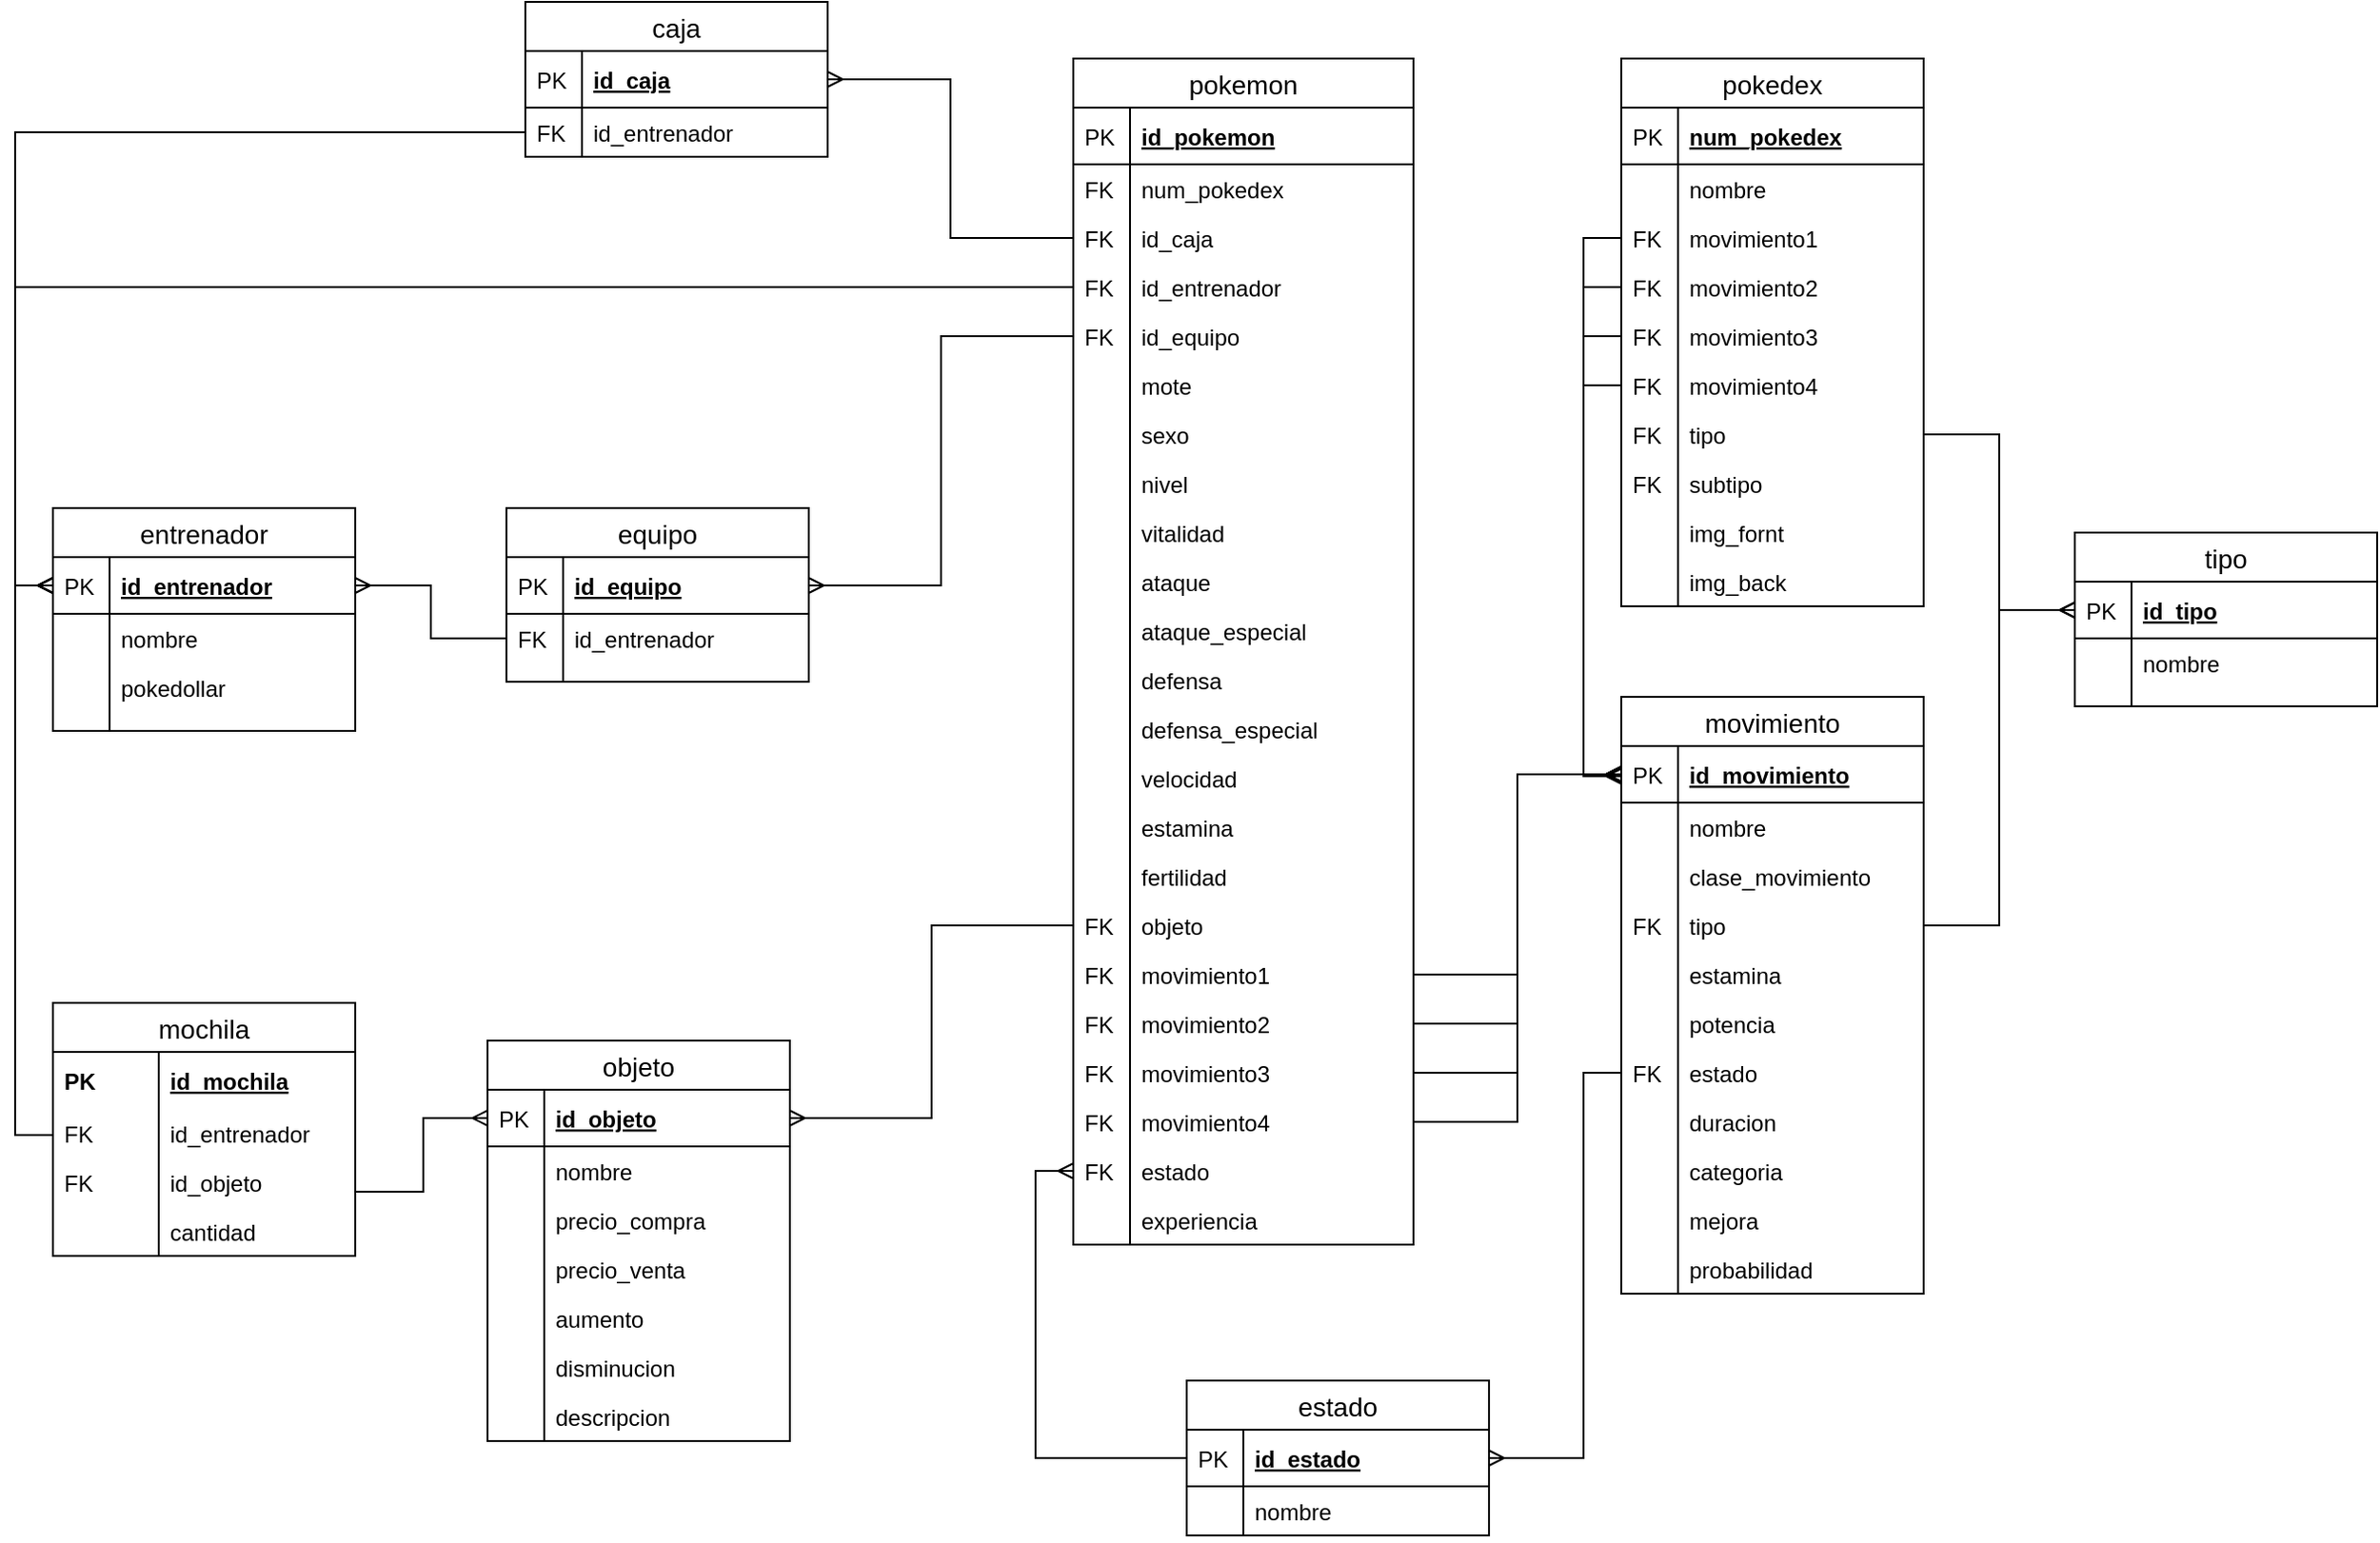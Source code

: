 <mxfile version="21.2.8" type="device">
  <diagram id="C5RBs43oDa-KdzZeNtuy" name="Page-1">
    <mxGraphModel dx="3328" dy="844" grid="1" gridSize="10" guides="1" tooltips="1" connect="1" arrows="1" fold="1" page="1" pageScale="1" pageWidth="827" pageHeight="1169" math="0" shadow="0">
      <root>
        <mxCell id="WIyWlLk6GJQsqaUBKTNV-0" />
        <mxCell id="WIyWlLk6GJQsqaUBKTNV-1" parent="WIyWlLk6GJQsqaUBKTNV-0" />
        <mxCell id="OPNWoxXiXU5K6SM8kAJs-74" value="pokemon" style="swimlane;fontStyle=0;childLayout=stackLayout;horizontal=1;startSize=26;horizontalStack=0;resizeParent=1;resizeParentMax=0;resizeLast=0;collapsible=1;marginBottom=0;align=center;fontSize=14;" parent="WIyWlLk6GJQsqaUBKTNV-1" vertex="1">
          <mxGeometry x="-290" y="110" width="180" height="628" as="geometry" />
        </mxCell>
        <mxCell id="OPNWoxXiXU5K6SM8kAJs-75" value="id_pokemon" style="shape=partialRectangle;top=0;left=0;right=0;bottom=1;align=left;verticalAlign=middle;fillColor=none;spacingLeft=34;spacingRight=4;overflow=hidden;rotatable=0;points=[[0,0.5],[1,0.5]];portConstraint=eastwest;dropTarget=0;fontStyle=5;fontSize=12;" parent="OPNWoxXiXU5K6SM8kAJs-74" vertex="1">
          <mxGeometry y="26" width="180" height="30" as="geometry" />
        </mxCell>
        <mxCell id="OPNWoxXiXU5K6SM8kAJs-76" value="PK" style="shape=partialRectangle;top=0;left=0;bottom=0;fillColor=none;align=left;verticalAlign=middle;spacingLeft=4;spacingRight=4;overflow=hidden;rotatable=0;points=[];portConstraint=eastwest;part=1;fontSize=12;" parent="OPNWoxXiXU5K6SM8kAJs-75" vertex="1" connectable="0">
          <mxGeometry width="30" height="30" as="geometry" />
        </mxCell>
        <mxCell id="OPNWoxXiXU5K6SM8kAJs-77" value="num_pokedex" style="shape=partialRectangle;top=0;left=0;right=0;bottom=0;align=left;verticalAlign=top;fillColor=none;spacingLeft=34;spacingRight=4;overflow=hidden;rotatable=0;points=[[0,0.5],[1,0.5]];portConstraint=eastwest;dropTarget=0;fontSize=12;" parent="OPNWoxXiXU5K6SM8kAJs-74" vertex="1">
          <mxGeometry y="56" width="180" height="26" as="geometry" />
        </mxCell>
        <mxCell id="OPNWoxXiXU5K6SM8kAJs-78" value="FK" style="shape=partialRectangle;top=0;left=0;bottom=0;fillColor=none;align=left;verticalAlign=top;spacingLeft=4;spacingRight=4;overflow=hidden;rotatable=0;points=[];portConstraint=eastwest;part=1;fontSize=12;" parent="OPNWoxXiXU5K6SM8kAJs-77" vertex="1" connectable="0">
          <mxGeometry width="30" height="26" as="geometry" />
        </mxCell>
        <mxCell id="pcTxdrlI_27TrygWsJPo-11" value="id_caja" style="shape=partialRectangle;top=0;left=0;right=0;bottom=0;align=left;verticalAlign=top;fillColor=none;spacingLeft=34;spacingRight=4;overflow=hidden;rotatable=0;points=[[0,0.5],[1,0.5]];portConstraint=eastwest;dropTarget=0;fontSize=12;" parent="OPNWoxXiXU5K6SM8kAJs-74" vertex="1">
          <mxGeometry y="82" width="180" height="26" as="geometry" />
        </mxCell>
        <mxCell id="pcTxdrlI_27TrygWsJPo-12" value="FK" style="shape=partialRectangle;top=0;left=0;bottom=0;fillColor=none;align=left;verticalAlign=top;spacingLeft=4;spacingRight=4;overflow=hidden;rotatable=0;points=[];portConstraint=eastwest;part=1;fontSize=12;" parent="pcTxdrlI_27TrygWsJPo-11" vertex="1" connectable="0">
          <mxGeometry width="30" height="26" as="geometry" />
        </mxCell>
        <mxCell id="OPNWoxXiXU5K6SM8kAJs-79" value="id_entrenador" style="shape=partialRectangle;top=0;left=0;right=0;bottom=0;align=left;verticalAlign=top;fillColor=none;spacingLeft=34;spacingRight=4;overflow=hidden;rotatable=0;points=[[0,0.5],[1,0.5]];portConstraint=eastwest;dropTarget=0;fontSize=12;" parent="OPNWoxXiXU5K6SM8kAJs-74" vertex="1">
          <mxGeometry y="108" width="180" height="26" as="geometry" />
        </mxCell>
        <mxCell id="OPNWoxXiXU5K6SM8kAJs-80" value="FK" style="shape=partialRectangle;top=0;left=0;bottom=0;fillColor=none;align=left;verticalAlign=top;spacingLeft=4;spacingRight=4;overflow=hidden;rotatable=0;points=[];portConstraint=eastwest;part=1;fontSize=12;" parent="OPNWoxXiXU5K6SM8kAJs-79" vertex="1" connectable="0">
          <mxGeometry width="30" height="26" as="geometry" />
        </mxCell>
        <mxCell id="OPNWoxXiXU5K6SM8kAJs-81" value="id_equipo" style="shape=partialRectangle;top=0;left=0;right=0;bottom=0;align=left;verticalAlign=top;fillColor=none;spacingLeft=34;spacingRight=4;overflow=hidden;rotatable=0;points=[[0,0.5],[1,0.5]];portConstraint=eastwest;dropTarget=0;fontSize=12;" parent="OPNWoxXiXU5K6SM8kAJs-74" vertex="1">
          <mxGeometry y="134" width="180" height="26" as="geometry" />
        </mxCell>
        <mxCell id="OPNWoxXiXU5K6SM8kAJs-82" value="FK" style="shape=partialRectangle;top=0;left=0;bottom=0;fillColor=none;align=left;verticalAlign=top;spacingLeft=4;spacingRight=4;overflow=hidden;rotatable=0;points=[];portConstraint=eastwest;part=1;fontSize=12;" parent="OPNWoxXiXU5K6SM8kAJs-81" vertex="1" connectable="0">
          <mxGeometry width="30" height="26" as="geometry" />
        </mxCell>
        <mxCell id="OPNWoxXiXU5K6SM8kAJs-83" value="mote" style="shape=partialRectangle;top=0;left=0;right=0;bottom=0;align=left;verticalAlign=top;fillColor=none;spacingLeft=34;spacingRight=4;overflow=hidden;rotatable=0;points=[[0,0.5],[1,0.5]];portConstraint=eastwest;dropTarget=0;fontSize=12;" parent="OPNWoxXiXU5K6SM8kAJs-74" vertex="1">
          <mxGeometry y="160" width="180" height="26" as="geometry" />
        </mxCell>
        <mxCell id="OPNWoxXiXU5K6SM8kAJs-84" value="" style="shape=partialRectangle;top=0;left=0;bottom=0;fillColor=none;align=left;verticalAlign=top;spacingLeft=4;spacingRight=4;overflow=hidden;rotatable=0;points=[];portConstraint=eastwest;part=1;fontSize=12;" parent="OPNWoxXiXU5K6SM8kAJs-83" vertex="1" connectable="0">
          <mxGeometry width="30" height="26" as="geometry" />
        </mxCell>
        <mxCell id="OPNWoxXiXU5K6SM8kAJs-85" value="sexo" style="shape=partialRectangle;top=0;left=0;right=0;bottom=0;align=left;verticalAlign=top;fillColor=none;spacingLeft=34;spacingRight=4;overflow=hidden;rotatable=0;points=[[0,0.5],[1,0.5]];portConstraint=eastwest;dropTarget=0;fontSize=12;" parent="OPNWoxXiXU5K6SM8kAJs-74" vertex="1">
          <mxGeometry y="186" width="180" height="26" as="geometry" />
        </mxCell>
        <mxCell id="OPNWoxXiXU5K6SM8kAJs-86" value="" style="shape=partialRectangle;top=0;left=0;bottom=0;fillColor=none;align=left;verticalAlign=top;spacingLeft=4;spacingRight=4;overflow=hidden;rotatable=0;points=[];portConstraint=eastwest;part=1;fontSize=12;" parent="OPNWoxXiXU5K6SM8kAJs-85" vertex="1" connectable="0">
          <mxGeometry width="30" height="26" as="geometry" />
        </mxCell>
        <mxCell id="OPNWoxXiXU5K6SM8kAJs-87" value="nivel" style="shape=partialRectangle;top=0;left=0;right=0;bottom=0;align=left;verticalAlign=top;fillColor=none;spacingLeft=34;spacingRight=4;overflow=hidden;rotatable=0;points=[[0,0.5],[1,0.5]];portConstraint=eastwest;dropTarget=0;fontSize=12;" parent="OPNWoxXiXU5K6SM8kAJs-74" vertex="1">
          <mxGeometry y="212" width="180" height="26" as="geometry" />
        </mxCell>
        <mxCell id="OPNWoxXiXU5K6SM8kAJs-88" value="" style="shape=partialRectangle;top=0;left=0;bottom=0;fillColor=none;align=left;verticalAlign=top;spacingLeft=4;spacingRight=4;overflow=hidden;rotatable=0;points=[];portConstraint=eastwest;part=1;fontSize=12;" parent="OPNWoxXiXU5K6SM8kAJs-87" vertex="1" connectable="0">
          <mxGeometry width="30" height="26" as="geometry" />
        </mxCell>
        <mxCell id="OPNWoxXiXU5K6SM8kAJs-89" value="vitalidad" style="shape=partialRectangle;top=0;left=0;right=0;bottom=0;align=left;verticalAlign=top;fillColor=none;spacingLeft=34;spacingRight=4;overflow=hidden;rotatable=0;points=[[0,0.5],[1,0.5]];portConstraint=eastwest;dropTarget=0;fontSize=12;" parent="OPNWoxXiXU5K6SM8kAJs-74" vertex="1">
          <mxGeometry y="238" width="180" height="26" as="geometry" />
        </mxCell>
        <mxCell id="OPNWoxXiXU5K6SM8kAJs-90" value="" style="shape=partialRectangle;top=0;left=0;bottom=0;fillColor=none;align=left;verticalAlign=top;spacingLeft=4;spacingRight=4;overflow=hidden;rotatable=0;points=[];portConstraint=eastwest;part=1;fontSize=12;" parent="OPNWoxXiXU5K6SM8kAJs-89" vertex="1" connectable="0">
          <mxGeometry width="30" height="26" as="geometry" />
        </mxCell>
        <mxCell id="OPNWoxXiXU5K6SM8kAJs-93" value="ataque" style="shape=partialRectangle;top=0;left=0;right=0;bottom=0;align=left;verticalAlign=top;fillColor=none;spacingLeft=34;spacingRight=4;overflow=hidden;rotatable=0;points=[[0,0.5],[1,0.5]];portConstraint=eastwest;dropTarget=0;fontSize=12;" parent="OPNWoxXiXU5K6SM8kAJs-74" vertex="1">
          <mxGeometry y="264" width="180" height="26" as="geometry" />
        </mxCell>
        <mxCell id="OPNWoxXiXU5K6SM8kAJs-94" value="" style="shape=partialRectangle;top=0;left=0;bottom=0;fillColor=none;align=left;verticalAlign=top;spacingLeft=4;spacingRight=4;overflow=hidden;rotatable=0;points=[];portConstraint=eastwest;part=1;fontSize=12;" parent="OPNWoxXiXU5K6SM8kAJs-93" vertex="1" connectable="0">
          <mxGeometry width="30" height="26" as="geometry" />
        </mxCell>
        <mxCell id="OPNWoxXiXU5K6SM8kAJs-95" value="ataque_especial" style="shape=partialRectangle;top=0;left=0;right=0;bottom=0;align=left;verticalAlign=top;fillColor=none;spacingLeft=34;spacingRight=4;overflow=hidden;rotatable=0;points=[[0,0.5],[1,0.5]];portConstraint=eastwest;dropTarget=0;fontSize=12;" parent="OPNWoxXiXU5K6SM8kAJs-74" vertex="1">
          <mxGeometry y="290" width="180" height="26" as="geometry" />
        </mxCell>
        <mxCell id="OPNWoxXiXU5K6SM8kAJs-96" value="" style="shape=partialRectangle;top=0;left=0;bottom=0;fillColor=none;align=left;verticalAlign=top;spacingLeft=4;spacingRight=4;overflow=hidden;rotatable=0;points=[];portConstraint=eastwest;part=1;fontSize=12;" parent="OPNWoxXiXU5K6SM8kAJs-95" vertex="1" connectable="0">
          <mxGeometry width="30" height="26" as="geometry" />
        </mxCell>
        <mxCell id="OPNWoxXiXU5K6SM8kAJs-97" value="defensa" style="shape=partialRectangle;top=0;left=0;right=0;bottom=0;align=left;verticalAlign=top;fillColor=none;spacingLeft=34;spacingRight=4;overflow=hidden;rotatable=0;points=[[0,0.5],[1,0.5]];portConstraint=eastwest;dropTarget=0;fontSize=12;" parent="OPNWoxXiXU5K6SM8kAJs-74" vertex="1">
          <mxGeometry y="316" width="180" height="26" as="geometry" />
        </mxCell>
        <mxCell id="OPNWoxXiXU5K6SM8kAJs-98" value="" style="shape=partialRectangle;top=0;left=0;bottom=0;fillColor=none;align=left;verticalAlign=top;spacingLeft=4;spacingRight=4;overflow=hidden;rotatable=0;points=[];portConstraint=eastwest;part=1;fontSize=12;" parent="OPNWoxXiXU5K6SM8kAJs-97" vertex="1" connectable="0">
          <mxGeometry width="30" height="26" as="geometry" />
        </mxCell>
        <mxCell id="OPNWoxXiXU5K6SM8kAJs-99" value="defensa_especial" style="shape=partialRectangle;top=0;left=0;right=0;bottom=0;align=left;verticalAlign=top;fillColor=none;spacingLeft=34;spacingRight=4;overflow=hidden;rotatable=0;points=[[0,0.5],[1,0.5]];portConstraint=eastwest;dropTarget=0;fontSize=12;" parent="OPNWoxXiXU5K6SM8kAJs-74" vertex="1">
          <mxGeometry y="342" width="180" height="26" as="geometry" />
        </mxCell>
        <mxCell id="OPNWoxXiXU5K6SM8kAJs-100" value="" style="shape=partialRectangle;top=0;left=0;bottom=0;fillColor=none;align=left;verticalAlign=top;spacingLeft=4;spacingRight=4;overflow=hidden;rotatable=0;points=[];portConstraint=eastwest;part=1;fontSize=12;" parent="OPNWoxXiXU5K6SM8kAJs-99" vertex="1" connectable="0">
          <mxGeometry width="30" height="26" as="geometry" />
        </mxCell>
        <mxCell id="OPNWoxXiXU5K6SM8kAJs-101" value="velocidad" style="shape=partialRectangle;top=0;left=0;right=0;bottom=0;align=left;verticalAlign=top;fillColor=none;spacingLeft=34;spacingRight=4;overflow=hidden;rotatable=0;points=[[0,0.5],[1,0.5]];portConstraint=eastwest;dropTarget=0;fontSize=12;" parent="OPNWoxXiXU5K6SM8kAJs-74" vertex="1">
          <mxGeometry y="368" width="180" height="26" as="geometry" />
        </mxCell>
        <mxCell id="OPNWoxXiXU5K6SM8kAJs-102" value="" style="shape=partialRectangle;top=0;left=0;bottom=0;fillColor=none;align=left;verticalAlign=top;spacingLeft=4;spacingRight=4;overflow=hidden;rotatable=0;points=[];portConstraint=eastwest;part=1;fontSize=12;" parent="OPNWoxXiXU5K6SM8kAJs-101" vertex="1" connectable="0">
          <mxGeometry width="30" height="26" as="geometry" />
        </mxCell>
        <mxCell id="OPNWoxXiXU5K6SM8kAJs-103" value="estamina" style="shape=partialRectangle;top=0;left=0;right=0;bottom=0;align=left;verticalAlign=top;fillColor=none;spacingLeft=34;spacingRight=4;overflow=hidden;rotatable=0;points=[[0,0.5],[1,0.5]];portConstraint=eastwest;dropTarget=0;fontSize=12;" parent="OPNWoxXiXU5K6SM8kAJs-74" vertex="1">
          <mxGeometry y="394" width="180" height="26" as="geometry" />
        </mxCell>
        <mxCell id="OPNWoxXiXU5K6SM8kAJs-104" value="" style="shape=partialRectangle;top=0;left=0;bottom=0;fillColor=none;align=left;verticalAlign=top;spacingLeft=4;spacingRight=4;overflow=hidden;rotatable=0;points=[];portConstraint=eastwest;part=1;fontSize=12;" parent="OPNWoxXiXU5K6SM8kAJs-103" vertex="1" connectable="0">
          <mxGeometry width="30" height="26" as="geometry" />
        </mxCell>
        <mxCell id="OPNWoxXiXU5K6SM8kAJs-105" value="fertilidad" style="shape=partialRectangle;top=0;left=0;right=0;bottom=0;align=left;verticalAlign=top;fillColor=none;spacingLeft=34;spacingRight=4;overflow=hidden;rotatable=0;points=[[0,0.5],[1,0.5]];portConstraint=eastwest;dropTarget=0;fontSize=12;" parent="OPNWoxXiXU5K6SM8kAJs-74" vertex="1">
          <mxGeometry y="420" width="180" height="26" as="geometry" />
        </mxCell>
        <mxCell id="OPNWoxXiXU5K6SM8kAJs-106" value="" style="shape=partialRectangle;top=0;left=0;bottom=0;fillColor=none;align=left;verticalAlign=top;spacingLeft=4;spacingRight=4;overflow=hidden;rotatable=0;points=[];portConstraint=eastwest;part=1;fontSize=12;" parent="OPNWoxXiXU5K6SM8kAJs-105" vertex="1" connectable="0">
          <mxGeometry width="30" height="26" as="geometry" />
        </mxCell>
        <mxCell id="OPNWoxXiXU5K6SM8kAJs-107" value="objeto" style="shape=partialRectangle;top=0;left=0;right=0;bottom=0;align=left;verticalAlign=top;fillColor=none;spacingLeft=34;spacingRight=4;overflow=hidden;rotatable=0;points=[[0,0.5],[1,0.5]];portConstraint=eastwest;dropTarget=0;fontSize=12;" parent="OPNWoxXiXU5K6SM8kAJs-74" vertex="1">
          <mxGeometry y="446" width="180" height="26" as="geometry" />
        </mxCell>
        <mxCell id="OPNWoxXiXU5K6SM8kAJs-108" value="FK" style="shape=partialRectangle;top=0;left=0;bottom=0;fillColor=none;align=left;verticalAlign=top;spacingLeft=4;spacingRight=4;overflow=hidden;rotatable=0;points=[];portConstraint=eastwest;part=1;fontSize=12;" parent="OPNWoxXiXU5K6SM8kAJs-107" vertex="1" connectable="0">
          <mxGeometry width="30" height="26" as="geometry" />
        </mxCell>
        <mxCell id="OPNWoxXiXU5K6SM8kAJs-109" value="movimiento1" style="shape=partialRectangle;top=0;left=0;right=0;bottom=0;align=left;verticalAlign=top;fillColor=none;spacingLeft=34;spacingRight=4;overflow=hidden;rotatable=0;points=[[0,0.5],[1,0.5]];portConstraint=eastwest;dropTarget=0;fontSize=12;" parent="OPNWoxXiXU5K6SM8kAJs-74" vertex="1">
          <mxGeometry y="472" width="180" height="26" as="geometry" />
        </mxCell>
        <mxCell id="OPNWoxXiXU5K6SM8kAJs-110" value="FK" style="shape=partialRectangle;top=0;left=0;bottom=0;fillColor=none;align=left;verticalAlign=top;spacingLeft=4;spacingRight=4;overflow=hidden;rotatable=0;points=[];portConstraint=eastwest;part=1;fontSize=12;" parent="OPNWoxXiXU5K6SM8kAJs-109" vertex="1" connectable="0">
          <mxGeometry width="30" height="26" as="geometry" />
        </mxCell>
        <mxCell id="OPNWoxXiXU5K6SM8kAJs-111" value="movimiento2" style="shape=partialRectangle;top=0;left=0;right=0;bottom=0;align=left;verticalAlign=top;fillColor=none;spacingLeft=34;spacingRight=4;overflow=hidden;rotatable=0;points=[[0,0.5],[1,0.5]];portConstraint=eastwest;dropTarget=0;fontSize=12;" parent="OPNWoxXiXU5K6SM8kAJs-74" vertex="1">
          <mxGeometry y="498" width="180" height="26" as="geometry" />
        </mxCell>
        <mxCell id="OPNWoxXiXU5K6SM8kAJs-112" value="FK" style="shape=partialRectangle;top=0;left=0;bottom=0;fillColor=none;align=left;verticalAlign=top;spacingLeft=4;spacingRight=4;overflow=hidden;rotatable=0;points=[];portConstraint=eastwest;part=1;fontSize=12;" parent="OPNWoxXiXU5K6SM8kAJs-111" vertex="1" connectable="0">
          <mxGeometry width="30" height="26" as="geometry" />
        </mxCell>
        <mxCell id="OPNWoxXiXU5K6SM8kAJs-113" value="movimiento3" style="shape=partialRectangle;top=0;left=0;right=0;bottom=0;align=left;verticalAlign=top;fillColor=none;spacingLeft=34;spacingRight=4;overflow=hidden;rotatable=0;points=[[0,0.5],[1,0.5]];portConstraint=eastwest;dropTarget=0;fontSize=12;" parent="OPNWoxXiXU5K6SM8kAJs-74" vertex="1">
          <mxGeometry y="524" width="180" height="26" as="geometry" />
        </mxCell>
        <mxCell id="OPNWoxXiXU5K6SM8kAJs-114" value="FK" style="shape=partialRectangle;top=0;left=0;bottom=0;fillColor=none;align=left;verticalAlign=top;spacingLeft=4;spacingRight=4;overflow=hidden;rotatable=0;points=[];portConstraint=eastwest;part=1;fontSize=12;" parent="OPNWoxXiXU5K6SM8kAJs-113" vertex="1" connectable="0">
          <mxGeometry width="30" height="26" as="geometry" />
        </mxCell>
        <mxCell id="OPNWoxXiXU5K6SM8kAJs-115" value="movimiento4" style="shape=partialRectangle;top=0;left=0;right=0;bottom=0;align=left;verticalAlign=top;fillColor=none;spacingLeft=34;spacingRight=4;overflow=hidden;rotatable=0;points=[[0,0.5],[1,0.5]];portConstraint=eastwest;dropTarget=0;fontSize=12;" parent="OPNWoxXiXU5K6SM8kAJs-74" vertex="1">
          <mxGeometry y="550" width="180" height="26" as="geometry" />
        </mxCell>
        <mxCell id="OPNWoxXiXU5K6SM8kAJs-116" value="FK" style="shape=partialRectangle;top=0;left=0;bottom=0;fillColor=none;align=left;verticalAlign=top;spacingLeft=4;spacingRight=4;overflow=hidden;rotatable=0;points=[];portConstraint=eastwest;part=1;fontSize=12;" parent="OPNWoxXiXU5K6SM8kAJs-115" vertex="1" connectable="0">
          <mxGeometry width="30" height="26" as="geometry" />
        </mxCell>
        <mxCell id="OPNWoxXiXU5K6SM8kAJs-117" value="estado" style="shape=partialRectangle;top=0;left=0;right=0;bottom=0;align=left;verticalAlign=top;fillColor=none;spacingLeft=34;spacingRight=4;overflow=hidden;rotatable=0;points=[[0,0.5],[1,0.5]];portConstraint=eastwest;dropTarget=0;fontSize=12;" parent="OPNWoxXiXU5K6SM8kAJs-74" vertex="1">
          <mxGeometry y="576" width="180" height="26" as="geometry" />
        </mxCell>
        <mxCell id="OPNWoxXiXU5K6SM8kAJs-118" value="FK" style="shape=partialRectangle;top=0;left=0;bottom=0;fillColor=none;align=left;verticalAlign=top;spacingLeft=4;spacingRight=4;overflow=hidden;rotatable=0;points=[];portConstraint=eastwest;part=1;fontSize=12;" parent="OPNWoxXiXU5K6SM8kAJs-117" vertex="1" connectable="0">
          <mxGeometry width="30" height="26" as="geometry" />
        </mxCell>
        <mxCell id="FgGSoOcW4PhVxVhFvPjh-0" value="experiencia" style="shape=partialRectangle;top=0;left=0;right=0;bottom=0;align=left;verticalAlign=top;fillColor=none;spacingLeft=34;spacingRight=4;overflow=hidden;rotatable=0;points=[[0,0.5],[1,0.5]];portConstraint=eastwest;dropTarget=0;fontSize=12;" vertex="1" parent="OPNWoxXiXU5K6SM8kAJs-74">
          <mxGeometry y="602" width="180" height="26" as="geometry" />
        </mxCell>
        <mxCell id="FgGSoOcW4PhVxVhFvPjh-1" value="" style="shape=partialRectangle;top=0;left=0;bottom=0;fillColor=none;align=left;verticalAlign=top;spacingLeft=4;spacingRight=4;overflow=hidden;rotatable=0;points=[];portConstraint=eastwest;part=1;fontSize=12;" vertex="1" connectable="0" parent="FgGSoOcW4PhVxVhFvPjh-0">
          <mxGeometry width="30" height="26" as="geometry" />
        </mxCell>
        <mxCell id="OPNWoxXiXU5K6SM8kAJs-53" value="movimiento" style="swimlane;fontStyle=0;childLayout=stackLayout;horizontal=1;startSize=26;horizontalStack=0;resizeParent=1;resizeParentMax=0;resizeLast=0;collapsible=1;marginBottom=0;align=center;fontSize=14;" parent="WIyWlLk6GJQsqaUBKTNV-1" vertex="1">
          <mxGeometry y="448" width="160" height="316" as="geometry" />
        </mxCell>
        <mxCell id="OPNWoxXiXU5K6SM8kAJs-54" value="id_movimiento" style="shape=partialRectangle;top=0;left=0;right=0;bottom=1;align=left;verticalAlign=middle;fillColor=none;spacingLeft=34;spacingRight=4;overflow=hidden;rotatable=0;points=[[0,0.5],[1,0.5]];portConstraint=eastwest;dropTarget=0;fontStyle=5;fontSize=12;" parent="OPNWoxXiXU5K6SM8kAJs-53" vertex="1">
          <mxGeometry y="26" width="160" height="30" as="geometry" />
        </mxCell>
        <mxCell id="OPNWoxXiXU5K6SM8kAJs-55" value="PK" style="shape=partialRectangle;top=0;left=0;bottom=0;fillColor=none;align=left;verticalAlign=middle;spacingLeft=4;spacingRight=4;overflow=hidden;rotatable=0;points=[];portConstraint=eastwest;part=1;fontSize=12;" parent="OPNWoxXiXU5K6SM8kAJs-54" vertex="1" connectable="0">
          <mxGeometry width="30" height="30" as="geometry" />
        </mxCell>
        <mxCell id="OPNWoxXiXU5K6SM8kAJs-56" value="nombre" style="shape=partialRectangle;top=0;left=0;right=0;bottom=0;align=left;verticalAlign=top;fillColor=none;spacingLeft=34;spacingRight=4;overflow=hidden;rotatable=0;points=[[0,0.5],[1,0.5]];portConstraint=eastwest;dropTarget=0;fontSize=12;" parent="OPNWoxXiXU5K6SM8kAJs-53" vertex="1">
          <mxGeometry y="56" width="160" height="26" as="geometry" />
        </mxCell>
        <mxCell id="OPNWoxXiXU5K6SM8kAJs-57" value="" style="shape=partialRectangle;top=0;left=0;bottom=0;fillColor=none;align=left;verticalAlign=top;spacingLeft=4;spacingRight=4;overflow=hidden;rotatable=0;points=[];portConstraint=eastwest;part=1;fontSize=12;" parent="OPNWoxXiXU5K6SM8kAJs-56" vertex="1" connectable="0">
          <mxGeometry width="30" height="26" as="geometry" />
        </mxCell>
        <mxCell id="OPNWoxXiXU5K6SM8kAJs-58" value="clase_movimiento" style="shape=partialRectangle;top=0;left=0;right=0;bottom=0;align=left;verticalAlign=top;fillColor=none;spacingLeft=34;spacingRight=4;overflow=hidden;rotatable=0;points=[[0,0.5],[1,0.5]];portConstraint=eastwest;dropTarget=0;fontSize=12;" parent="OPNWoxXiXU5K6SM8kAJs-53" vertex="1">
          <mxGeometry y="82" width="160" height="26" as="geometry" />
        </mxCell>
        <mxCell id="OPNWoxXiXU5K6SM8kAJs-59" value="" style="shape=partialRectangle;top=0;left=0;bottom=0;fillColor=none;align=left;verticalAlign=top;spacingLeft=4;spacingRight=4;overflow=hidden;rotatable=0;points=[];portConstraint=eastwest;part=1;fontSize=12;" parent="OPNWoxXiXU5K6SM8kAJs-58" vertex="1" connectable="0">
          <mxGeometry width="30" height="26" as="geometry" />
        </mxCell>
        <mxCell id="OPNWoxXiXU5K6SM8kAJs-60" value="tipo" style="shape=partialRectangle;top=0;left=0;right=0;bottom=0;align=left;verticalAlign=top;fillColor=none;spacingLeft=34;spacingRight=4;overflow=hidden;rotatable=0;points=[[0,0.5],[1,0.5]];portConstraint=eastwest;dropTarget=0;fontSize=12;" parent="OPNWoxXiXU5K6SM8kAJs-53" vertex="1">
          <mxGeometry y="108" width="160" height="26" as="geometry" />
        </mxCell>
        <mxCell id="OPNWoxXiXU5K6SM8kAJs-61" value="FK" style="shape=partialRectangle;top=0;left=0;bottom=0;fillColor=none;align=left;verticalAlign=top;spacingLeft=4;spacingRight=4;overflow=hidden;rotatable=0;points=[];portConstraint=eastwest;part=1;fontSize=12;" parent="OPNWoxXiXU5K6SM8kAJs-60" vertex="1" connectable="0">
          <mxGeometry width="30" height="26" as="geometry" />
        </mxCell>
        <mxCell id="OPNWoxXiXU5K6SM8kAJs-62" value="estamina" style="shape=partialRectangle;top=0;left=0;right=0;bottom=0;align=left;verticalAlign=top;fillColor=none;spacingLeft=34;spacingRight=4;overflow=hidden;rotatable=0;points=[[0,0.5],[1,0.5]];portConstraint=eastwest;dropTarget=0;fontSize=12;" parent="OPNWoxXiXU5K6SM8kAJs-53" vertex="1">
          <mxGeometry y="134" width="160" height="26" as="geometry" />
        </mxCell>
        <mxCell id="OPNWoxXiXU5K6SM8kAJs-63" value="" style="shape=partialRectangle;top=0;left=0;bottom=0;fillColor=none;align=left;verticalAlign=top;spacingLeft=4;spacingRight=4;overflow=hidden;rotatable=0;points=[];portConstraint=eastwest;part=1;fontSize=12;" parent="OPNWoxXiXU5K6SM8kAJs-62" vertex="1" connectable="0">
          <mxGeometry width="30" height="26" as="geometry" />
        </mxCell>
        <mxCell id="OPNWoxXiXU5K6SM8kAJs-68" value="potencia" style="shape=partialRectangle;top=0;left=0;right=0;bottom=0;align=left;verticalAlign=top;fillColor=none;spacingLeft=34;spacingRight=4;overflow=hidden;rotatable=0;points=[[0,0.5],[1,0.5]];portConstraint=eastwest;dropTarget=0;fontSize=12;" parent="OPNWoxXiXU5K6SM8kAJs-53" vertex="1">
          <mxGeometry y="160" width="160" height="26" as="geometry" />
        </mxCell>
        <mxCell id="OPNWoxXiXU5K6SM8kAJs-69" value="" style="shape=partialRectangle;top=0;left=0;bottom=0;fillColor=none;align=left;verticalAlign=top;spacingLeft=4;spacingRight=4;overflow=hidden;rotatable=0;points=[];portConstraint=eastwest;part=1;fontSize=12;" parent="OPNWoxXiXU5K6SM8kAJs-68" vertex="1" connectable="0">
          <mxGeometry width="30" height="26" as="geometry" />
        </mxCell>
        <mxCell id="OPNWoxXiXU5K6SM8kAJs-70" value="estado" style="shape=partialRectangle;top=0;left=0;right=0;bottom=0;align=left;verticalAlign=top;fillColor=none;spacingLeft=34;spacingRight=4;overflow=hidden;rotatable=0;points=[[0,0.5],[1,0.5]];portConstraint=eastwest;dropTarget=0;fontSize=12;" parent="OPNWoxXiXU5K6SM8kAJs-53" vertex="1">
          <mxGeometry y="186" width="160" height="26" as="geometry" />
        </mxCell>
        <mxCell id="OPNWoxXiXU5K6SM8kAJs-71" value="FK" style="shape=partialRectangle;top=0;left=0;bottom=0;fillColor=none;align=left;verticalAlign=top;spacingLeft=4;spacingRight=4;overflow=hidden;rotatable=0;points=[];portConstraint=eastwest;part=1;fontSize=12;" parent="OPNWoxXiXU5K6SM8kAJs-70" vertex="1" connectable="0">
          <mxGeometry width="30" height="26" as="geometry" />
        </mxCell>
        <mxCell id="OPNWoxXiXU5K6SM8kAJs-72" value="duracion" style="shape=partialRectangle;top=0;left=0;right=0;bottom=0;align=left;verticalAlign=top;fillColor=none;spacingLeft=34;spacingRight=4;overflow=hidden;rotatable=0;points=[[0,0.5],[1,0.5]];portConstraint=eastwest;dropTarget=0;fontSize=12;" parent="OPNWoxXiXU5K6SM8kAJs-53" vertex="1">
          <mxGeometry y="212" width="160" height="26" as="geometry" />
        </mxCell>
        <mxCell id="OPNWoxXiXU5K6SM8kAJs-73" value="" style="shape=partialRectangle;top=0;left=0;bottom=0;fillColor=none;align=left;verticalAlign=top;spacingLeft=4;spacingRight=4;overflow=hidden;rotatable=0;points=[];portConstraint=eastwest;part=1;fontSize=12;" parent="OPNWoxXiXU5K6SM8kAJs-72" vertex="1" connectable="0">
          <mxGeometry width="30" height="26" as="geometry" />
        </mxCell>
        <mxCell id="FgGSoOcW4PhVxVhFvPjh-6" value="categoria" style="shape=partialRectangle;top=0;left=0;right=0;bottom=0;align=left;verticalAlign=top;fillColor=none;spacingLeft=34;spacingRight=4;overflow=hidden;rotatable=0;points=[[0,0.5],[1,0.5]];portConstraint=eastwest;dropTarget=0;fontSize=12;" vertex="1" parent="OPNWoxXiXU5K6SM8kAJs-53">
          <mxGeometry y="238" width="160" height="26" as="geometry" />
        </mxCell>
        <mxCell id="FgGSoOcW4PhVxVhFvPjh-7" value="" style="shape=partialRectangle;top=0;left=0;bottom=0;fillColor=none;align=left;verticalAlign=top;spacingLeft=4;spacingRight=4;overflow=hidden;rotatable=0;points=[];portConstraint=eastwest;part=1;fontSize=12;" vertex="1" connectable="0" parent="FgGSoOcW4PhVxVhFvPjh-6">
          <mxGeometry width="30" height="26" as="geometry" />
        </mxCell>
        <mxCell id="FgGSoOcW4PhVxVhFvPjh-8" value="mejora" style="shape=partialRectangle;top=0;left=0;right=0;bottom=0;align=left;verticalAlign=top;fillColor=none;spacingLeft=34;spacingRight=4;overflow=hidden;rotatable=0;points=[[0,0.5],[1,0.5]];portConstraint=eastwest;dropTarget=0;fontSize=12;" vertex="1" parent="OPNWoxXiXU5K6SM8kAJs-53">
          <mxGeometry y="264" width="160" height="26" as="geometry" />
        </mxCell>
        <mxCell id="FgGSoOcW4PhVxVhFvPjh-9" value="" style="shape=partialRectangle;top=0;left=0;bottom=0;fillColor=none;align=left;verticalAlign=top;spacingLeft=4;spacingRight=4;overflow=hidden;rotatable=0;points=[];portConstraint=eastwest;part=1;fontSize=12;" vertex="1" connectable="0" parent="FgGSoOcW4PhVxVhFvPjh-8">
          <mxGeometry width="30" height="26" as="geometry" />
        </mxCell>
        <mxCell id="FgGSoOcW4PhVxVhFvPjh-10" value="probabilidad" style="shape=partialRectangle;top=0;left=0;right=0;bottom=0;align=left;verticalAlign=top;fillColor=none;spacingLeft=34;spacingRight=4;overflow=hidden;rotatable=0;points=[[0,0.5],[1,0.5]];portConstraint=eastwest;dropTarget=0;fontSize=12;" vertex="1" parent="OPNWoxXiXU5K6SM8kAJs-53">
          <mxGeometry y="290" width="160" height="26" as="geometry" />
        </mxCell>
        <mxCell id="FgGSoOcW4PhVxVhFvPjh-11" value="" style="shape=partialRectangle;top=0;left=0;bottom=0;fillColor=none;align=left;verticalAlign=top;spacingLeft=4;spacingRight=4;overflow=hidden;rotatable=0;points=[];portConstraint=eastwest;part=1;fontSize=12;" vertex="1" connectable="0" parent="FgGSoOcW4PhVxVhFvPjh-10">
          <mxGeometry width="30" height="26" as="geometry" />
        </mxCell>
        <mxCell id="OPNWoxXiXU5K6SM8kAJs-7" value="pokedex" style="swimlane;fontStyle=0;childLayout=stackLayout;horizontal=1;startSize=26;horizontalStack=0;resizeParent=1;resizeParentMax=0;resizeLast=0;collapsible=1;marginBottom=0;align=center;fontSize=14;" parent="WIyWlLk6GJQsqaUBKTNV-1" vertex="1">
          <mxGeometry y="110" width="160" height="290" as="geometry" />
        </mxCell>
        <mxCell id="OPNWoxXiXU5K6SM8kAJs-8" value="num_pokedex" style="shape=partialRectangle;top=0;left=0;right=0;bottom=1;align=left;verticalAlign=middle;fillColor=none;spacingLeft=34;spacingRight=4;overflow=hidden;rotatable=0;points=[[0,0.5],[1,0.5]];portConstraint=eastwest;dropTarget=0;fontStyle=5;fontSize=12;" parent="OPNWoxXiXU5K6SM8kAJs-7" vertex="1">
          <mxGeometry y="26" width="160" height="30" as="geometry" />
        </mxCell>
        <mxCell id="OPNWoxXiXU5K6SM8kAJs-9" value="PK" style="shape=partialRectangle;top=0;left=0;bottom=0;fillColor=none;align=left;verticalAlign=middle;spacingLeft=4;spacingRight=4;overflow=hidden;rotatable=0;points=[];portConstraint=eastwest;part=1;fontSize=12;" parent="OPNWoxXiXU5K6SM8kAJs-8" vertex="1" connectable="0">
          <mxGeometry width="30" height="30" as="geometry" />
        </mxCell>
        <mxCell id="OPNWoxXiXU5K6SM8kAJs-10" value="nombre" style="shape=partialRectangle;top=0;left=0;right=0;bottom=0;align=left;verticalAlign=top;fillColor=none;spacingLeft=34;spacingRight=4;overflow=hidden;rotatable=0;points=[[0,0.5],[1,0.5]];portConstraint=eastwest;dropTarget=0;fontSize=12;" parent="OPNWoxXiXU5K6SM8kAJs-7" vertex="1">
          <mxGeometry y="56" width="160" height="26" as="geometry" />
        </mxCell>
        <mxCell id="OPNWoxXiXU5K6SM8kAJs-11" value="" style="shape=partialRectangle;top=0;left=0;bottom=0;fillColor=none;align=left;verticalAlign=top;spacingLeft=4;spacingRight=4;overflow=hidden;rotatable=0;points=[];portConstraint=eastwest;part=1;fontSize=12;" parent="OPNWoxXiXU5K6SM8kAJs-10" vertex="1" connectable="0">
          <mxGeometry width="30" height="26" as="geometry" />
        </mxCell>
        <mxCell id="OPNWoxXiXU5K6SM8kAJs-12" value="movimiento1" style="shape=partialRectangle;top=0;left=0;right=0;bottom=0;align=left;verticalAlign=top;fillColor=none;spacingLeft=34;spacingRight=4;overflow=hidden;rotatable=0;points=[[0,0.5],[1,0.5]];portConstraint=eastwest;dropTarget=0;fontSize=12;" parent="OPNWoxXiXU5K6SM8kAJs-7" vertex="1">
          <mxGeometry y="82" width="160" height="26" as="geometry" />
        </mxCell>
        <mxCell id="OPNWoxXiXU5K6SM8kAJs-13" value="FK" style="shape=partialRectangle;top=0;left=0;bottom=0;fillColor=none;align=left;verticalAlign=top;spacingLeft=4;spacingRight=4;overflow=hidden;rotatable=0;points=[];portConstraint=eastwest;part=1;fontSize=12;" parent="OPNWoxXiXU5K6SM8kAJs-12" vertex="1" connectable="0">
          <mxGeometry width="30" height="26" as="geometry" />
        </mxCell>
        <mxCell id="OPNWoxXiXU5K6SM8kAJs-14" value="movimiento2" style="shape=partialRectangle;top=0;left=0;right=0;bottom=0;align=left;verticalAlign=top;fillColor=none;spacingLeft=34;spacingRight=4;overflow=hidden;rotatable=0;points=[[0,0.5],[1,0.5]];portConstraint=eastwest;dropTarget=0;fontSize=12;" parent="OPNWoxXiXU5K6SM8kAJs-7" vertex="1">
          <mxGeometry y="108" width="160" height="26" as="geometry" />
        </mxCell>
        <mxCell id="OPNWoxXiXU5K6SM8kAJs-15" value="FK" style="shape=partialRectangle;top=0;left=0;bottom=0;fillColor=none;align=left;verticalAlign=top;spacingLeft=4;spacingRight=4;overflow=hidden;rotatable=0;points=[];portConstraint=eastwest;part=1;fontSize=12;" parent="OPNWoxXiXU5K6SM8kAJs-14" vertex="1" connectable="0">
          <mxGeometry width="30" height="26" as="geometry" />
        </mxCell>
        <mxCell id="OPNWoxXiXU5K6SM8kAJs-16" value="movimiento3" style="shape=partialRectangle;top=0;left=0;right=0;bottom=0;align=left;verticalAlign=top;fillColor=none;spacingLeft=34;spacingRight=4;overflow=hidden;rotatable=0;points=[[0,0.5],[1,0.5]];portConstraint=eastwest;dropTarget=0;fontSize=12;" parent="OPNWoxXiXU5K6SM8kAJs-7" vertex="1">
          <mxGeometry y="134" width="160" height="26" as="geometry" />
        </mxCell>
        <mxCell id="OPNWoxXiXU5K6SM8kAJs-17" value="FK" style="shape=partialRectangle;top=0;left=0;bottom=0;fillColor=none;align=left;verticalAlign=top;spacingLeft=4;spacingRight=4;overflow=hidden;rotatable=0;points=[];portConstraint=eastwest;part=1;fontSize=12;" parent="OPNWoxXiXU5K6SM8kAJs-16" vertex="1" connectable="0">
          <mxGeometry width="30" height="26" as="geometry" />
        </mxCell>
        <mxCell id="OPNWoxXiXU5K6SM8kAJs-18" value="movimiento4" style="shape=partialRectangle;top=0;left=0;right=0;bottom=0;align=left;verticalAlign=top;fillColor=none;spacingLeft=34;spacingRight=4;overflow=hidden;rotatable=0;points=[[0,0.5],[1,0.5]];portConstraint=eastwest;dropTarget=0;fontSize=12;" parent="OPNWoxXiXU5K6SM8kAJs-7" vertex="1">
          <mxGeometry y="160" width="160" height="26" as="geometry" />
        </mxCell>
        <mxCell id="OPNWoxXiXU5K6SM8kAJs-19" value="FK" style="shape=partialRectangle;top=0;left=0;bottom=0;fillColor=none;align=left;verticalAlign=top;spacingLeft=4;spacingRight=4;overflow=hidden;rotatable=0;points=[];portConstraint=eastwest;part=1;fontSize=12;" parent="OPNWoxXiXU5K6SM8kAJs-18" vertex="1" connectable="0">
          <mxGeometry width="30" height="26" as="geometry" />
        </mxCell>
        <mxCell id="OPNWoxXiXU5K6SM8kAJs-20" value="tipo" style="shape=partialRectangle;top=0;left=0;right=0;bottom=0;align=left;verticalAlign=top;fillColor=none;spacingLeft=34;spacingRight=4;overflow=hidden;rotatable=0;points=[[0,0.5],[1,0.5]];portConstraint=eastwest;dropTarget=0;fontSize=12;" parent="OPNWoxXiXU5K6SM8kAJs-7" vertex="1">
          <mxGeometry y="186" width="160" height="26" as="geometry" />
        </mxCell>
        <mxCell id="OPNWoxXiXU5K6SM8kAJs-21" value="FK" style="shape=partialRectangle;top=0;left=0;bottom=0;fillColor=none;align=left;verticalAlign=top;spacingLeft=4;spacingRight=4;overflow=hidden;rotatable=0;points=[];portConstraint=eastwest;part=1;fontSize=12;" parent="OPNWoxXiXU5K6SM8kAJs-20" vertex="1" connectable="0">
          <mxGeometry width="30" height="26" as="geometry" />
        </mxCell>
        <mxCell id="OPNWoxXiXU5K6SM8kAJs-22" value="subtipo" style="shape=partialRectangle;top=0;left=0;right=0;bottom=0;align=left;verticalAlign=top;fillColor=none;spacingLeft=34;spacingRight=4;overflow=hidden;rotatable=0;points=[[0,0.5],[1,0.5]];portConstraint=eastwest;dropTarget=0;fontSize=12;" parent="OPNWoxXiXU5K6SM8kAJs-7" vertex="1">
          <mxGeometry y="212" width="160" height="26" as="geometry" />
        </mxCell>
        <mxCell id="OPNWoxXiXU5K6SM8kAJs-23" value="FK" style="shape=partialRectangle;top=0;left=0;bottom=0;fillColor=none;align=left;verticalAlign=top;spacingLeft=4;spacingRight=4;overflow=hidden;rotatable=0;points=[];portConstraint=eastwest;part=1;fontSize=12;" parent="OPNWoxXiXU5K6SM8kAJs-22" vertex="1" connectable="0">
          <mxGeometry width="30" height="26" as="geometry" />
        </mxCell>
        <mxCell id="FgGSoOcW4PhVxVhFvPjh-16" value="img_fornt" style="shape=partialRectangle;top=0;left=0;right=0;bottom=0;align=left;verticalAlign=top;fillColor=none;spacingLeft=34;spacingRight=4;overflow=hidden;rotatable=0;points=[[0,0.5],[1,0.5]];portConstraint=eastwest;dropTarget=0;fontSize=12;" vertex="1" parent="OPNWoxXiXU5K6SM8kAJs-7">
          <mxGeometry y="238" width="160" height="26" as="geometry" />
        </mxCell>
        <mxCell id="FgGSoOcW4PhVxVhFvPjh-17" value="" style="shape=partialRectangle;top=0;left=0;bottom=0;fillColor=none;align=left;verticalAlign=top;spacingLeft=4;spacingRight=4;overflow=hidden;rotatable=0;points=[];portConstraint=eastwest;part=1;fontSize=12;" vertex="1" connectable="0" parent="FgGSoOcW4PhVxVhFvPjh-16">
          <mxGeometry width="30" height="26" as="geometry" />
        </mxCell>
        <mxCell id="FgGSoOcW4PhVxVhFvPjh-18" value="img_back" style="shape=partialRectangle;top=0;left=0;right=0;bottom=0;align=left;verticalAlign=top;fillColor=none;spacingLeft=34;spacingRight=4;overflow=hidden;rotatable=0;points=[[0,0.5],[1,0.5]];portConstraint=eastwest;dropTarget=0;fontSize=12;" vertex="1" parent="OPNWoxXiXU5K6SM8kAJs-7">
          <mxGeometry y="264" width="160" height="26" as="geometry" />
        </mxCell>
        <mxCell id="FgGSoOcW4PhVxVhFvPjh-19" value="" style="shape=partialRectangle;top=0;left=0;bottom=0;fillColor=none;align=left;verticalAlign=top;spacingLeft=4;spacingRight=4;overflow=hidden;rotatable=0;points=[];portConstraint=eastwest;part=1;fontSize=12;" vertex="1" connectable="0" parent="FgGSoOcW4PhVxVhFvPjh-18">
          <mxGeometry width="30" height="26" as="geometry" />
        </mxCell>
        <mxCell id="OPNWoxXiXU5K6SM8kAJs-24" value="tipo" style="swimlane;fontStyle=0;childLayout=stackLayout;horizontal=1;startSize=26;horizontalStack=0;resizeParent=1;resizeParentMax=0;resizeLast=0;collapsible=1;marginBottom=0;align=center;fontSize=14;" parent="WIyWlLk6GJQsqaUBKTNV-1" vertex="1">
          <mxGeometry x="240" y="361" width="160" height="92" as="geometry" />
        </mxCell>
        <mxCell id="OPNWoxXiXU5K6SM8kAJs-25" value="id_tipo" style="shape=partialRectangle;top=0;left=0;right=0;bottom=1;align=left;verticalAlign=middle;fillColor=none;spacingLeft=34;spacingRight=4;overflow=hidden;rotatable=0;points=[[0,0.5],[1,0.5]];portConstraint=eastwest;dropTarget=0;fontStyle=5;fontSize=12;" parent="OPNWoxXiXU5K6SM8kAJs-24" vertex="1">
          <mxGeometry y="26" width="160" height="30" as="geometry" />
        </mxCell>
        <mxCell id="OPNWoxXiXU5K6SM8kAJs-26" value="PK" style="shape=partialRectangle;top=0;left=0;bottom=0;fillColor=none;align=left;verticalAlign=middle;spacingLeft=4;spacingRight=4;overflow=hidden;rotatable=0;points=[];portConstraint=eastwest;part=1;fontSize=12;" parent="OPNWoxXiXU5K6SM8kAJs-25" vertex="1" connectable="0">
          <mxGeometry width="30" height="30" as="geometry" />
        </mxCell>
        <mxCell id="OPNWoxXiXU5K6SM8kAJs-27" value="nombre" style="shape=partialRectangle;top=0;left=0;right=0;bottom=0;align=left;verticalAlign=top;fillColor=none;spacingLeft=34;spacingRight=4;overflow=hidden;rotatable=0;points=[[0,0.5],[1,0.5]];portConstraint=eastwest;dropTarget=0;fontSize=12;" parent="OPNWoxXiXU5K6SM8kAJs-24" vertex="1">
          <mxGeometry y="56" width="160" height="26" as="geometry" />
        </mxCell>
        <mxCell id="OPNWoxXiXU5K6SM8kAJs-28" value="" style="shape=partialRectangle;top=0;left=0;bottom=0;fillColor=none;align=left;verticalAlign=top;spacingLeft=4;spacingRight=4;overflow=hidden;rotatable=0;points=[];portConstraint=eastwest;part=1;fontSize=12;" parent="OPNWoxXiXU5K6SM8kAJs-27" vertex="1" connectable="0">
          <mxGeometry width="30" height="26" as="geometry" />
        </mxCell>
        <mxCell id="OPNWoxXiXU5K6SM8kAJs-33" value="" style="shape=partialRectangle;top=0;left=0;right=0;bottom=0;align=left;verticalAlign=top;fillColor=none;spacingLeft=34;spacingRight=4;overflow=hidden;rotatable=0;points=[[0,0.5],[1,0.5]];portConstraint=eastwest;dropTarget=0;fontSize=12;" parent="OPNWoxXiXU5K6SM8kAJs-24" vertex="1">
          <mxGeometry y="82" width="160" height="10" as="geometry" />
        </mxCell>
        <mxCell id="OPNWoxXiXU5K6SM8kAJs-34" value="" style="shape=partialRectangle;top=0;left=0;bottom=0;fillColor=none;align=left;verticalAlign=top;spacingLeft=4;spacingRight=4;overflow=hidden;rotatable=0;points=[];portConstraint=eastwest;part=1;fontSize=12;" parent="OPNWoxXiXU5K6SM8kAJs-33" vertex="1" connectable="0">
          <mxGeometry width="30" height="10" as="geometry" />
        </mxCell>
        <mxCell id="OPNWoxXiXU5K6SM8kAJs-192" style="edgeStyle=orthogonalEdgeStyle;rounded=0;orthogonalLoop=1;jettySize=auto;html=1;exitX=0;exitY=0.5;exitDx=0;exitDy=0;entryX=0;entryY=0.5;entryDx=0;entryDy=0;endArrow=ERmany;endFill=0;" parent="WIyWlLk6GJQsqaUBKTNV-1" source="OPNWoxXiXU5K6SM8kAJs-12" target="OPNWoxXiXU5K6SM8kAJs-54" edge="1">
          <mxGeometry relative="1" as="geometry" />
        </mxCell>
        <mxCell id="OPNWoxXiXU5K6SM8kAJs-193" style="edgeStyle=orthogonalEdgeStyle;rounded=0;orthogonalLoop=1;jettySize=auto;html=1;exitX=0;exitY=0.5;exitDx=0;exitDy=0;entryX=0;entryY=0.5;entryDx=0;entryDy=0;endArrow=ERmany;endFill=0;" parent="WIyWlLk6GJQsqaUBKTNV-1" source="OPNWoxXiXU5K6SM8kAJs-14" target="OPNWoxXiXU5K6SM8kAJs-54" edge="1">
          <mxGeometry relative="1" as="geometry" />
        </mxCell>
        <mxCell id="OPNWoxXiXU5K6SM8kAJs-194" style="edgeStyle=orthogonalEdgeStyle;rounded=0;orthogonalLoop=1;jettySize=auto;html=1;exitX=0;exitY=0.5;exitDx=0;exitDy=0;entryX=0;entryY=0.5;entryDx=0;entryDy=0;endArrow=ERmany;endFill=0;" parent="WIyWlLk6GJQsqaUBKTNV-1" source="OPNWoxXiXU5K6SM8kAJs-16" target="OPNWoxXiXU5K6SM8kAJs-54" edge="1">
          <mxGeometry relative="1" as="geometry" />
        </mxCell>
        <mxCell id="OPNWoxXiXU5K6SM8kAJs-195" style="edgeStyle=orthogonalEdgeStyle;rounded=0;orthogonalLoop=1;jettySize=auto;html=1;exitX=0;exitY=0.5;exitDx=0;exitDy=0;endArrow=ERmany;endFill=0;" parent="WIyWlLk6GJQsqaUBKTNV-1" source="OPNWoxXiXU5K6SM8kAJs-18" edge="1">
          <mxGeometry relative="1" as="geometry">
            <mxPoint y="490" as="targetPoint" />
            <Array as="points">
              <mxPoint x="-20" y="283" />
              <mxPoint x="-20" y="490" />
            </Array>
          </mxGeometry>
        </mxCell>
        <mxCell id="OPNWoxXiXU5K6SM8kAJs-196" style="edgeStyle=orthogonalEdgeStyle;rounded=0;orthogonalLoop=1;jettySize=auto;html=1;exitX=1;exitY=0.5;exitDx=0;exitDy=0;entryX=0;entryY=0.5;entryDx=0;entryDy=0;endArrow=ERmany;endFill=0;" parent="WIyWlLk6GJQsqaUBKTNV-1" source="OPNWoxXiXU5K6SM8kAJs-20" target="OPNWoxXiXU5K6SM8kAJs-25" edge="1">
          <mxGeometry relative="1" as="geometry" />
        </mxCell>
        <mxCell id="OPNWoxXiXU5K6SM8kAJs-197" style="edgeStyle=orthogonalEdgeStyle;rounded=0;orthogonalLoop=1;jettySize=auto;html=1;exitX=1;exitY=0.5;exitDx=0;exitDy=0;entryX=0;entryY=0.5;entryDx=0;entryDy=0;endArrow=ERmany;endFill=0;" parent="WIyWlLk6GJQsqaUBKTNV-1" source="OPNWoxXiXU5K6SM8kAJs-60" target="OPNWoxXiXU5K6SM8kAJs-25" edge="1">
          <mxGeometry relative="1" as="geometry" />
        </mxCell>
        <mxCell id="OPNWoxXiXU5K6SM8kAJs-120" value="estado" style="swimlane;fontStyle=0;childLayout=stackLayout;horizontal=1;startSize=26;horizontalStack=0;resizeParent=1;resizeParentMax=0;resizeLast=0;collapsible=1;marginBottom=0;align=center;fontSize=14;" parent="WIyWlLk6GJQsqaUBKTNV-1" vertex="1">
          <mxGeometry x="-230" y="810" width="160" height="82" as="geometry" />
        </mxCell>
        <mxCell id="OPNWoxXiXU5K6SM8kAJs-121" value="id_estado" style="shape=partialRectangle;top=0;left=0;right=0;bottom=1;align=left;verticalAlign=middle;fillColor=none;spacingLeft=34;spacingRight=4;overflow=hidden;rotatable=0;points=[[0,0.5],[1,0.5]];portConstraint=eastwest;dropTarget=0;fontStyle=5;fontSize=12;" parent="OPNWoxXiXU5K6SM8kAJs-120" vertex="1">
          <mxGeometry y="26" width="160" height="30" as="geometry" />
        </mxCell>
        <mxCell id="OPNWoxXiXU5K6SM8kAJs-122" value="PK" style="shape=partialRectangle;top=0;left=0;bottom=0;fillColor=none;align=left;verticalAlign=middle;spacingLeft=4;spacingRight=4;overflow=hidden;rotatable=0;points=[];portConstraint=eastwest;part=1;fontSize=12;" parent="OPNWoxXiXU5K6SM8kAJs-121" vertex="1" connectable="0">
          <mxGeometry width="30" height="30" as="geometry" />
        </mxCell>
        <mxCell id="OPNWoxXiXU5K6SM8kAJs-123" value="nombre" style="shape=partialRectangle;top=0;left=0;right=0;bottom=0;align=left;verticalAlign=top;fillColor=none;spacingLeft=34;spacingRight=4;overflow=hidden;rotatable=0;points=[[0,0.5],[1,0.5]];portConstraint=eastwest;dropTarget=0;fontSize=12;" parent="OPNWoxXiXU5K6SM8kAJs-120" vertex="1">
          <mxGeometry y="56" width="160" height="26" as="geometry" />
        </mxCell>
        <mxCell id="OPNWoxXiXU5K6SM8kAJs-124" value="" style="shape=partialRectangle;top=0;left=0;bottom=0;fillColor=none;align=left;verticalAlign=top;spacingLeft=4;spacingRight=4;overflow=hidden;rotatable=0;points=[];portConstraint=eastwest;part=1;fontSize=12;" parent="OPNWoxXiXU5K6SM8kAJs-123" vertex="1" connectable="0">
          <mxGeometry width="30" height="26" as="geometry" />
        </mxCell>
        <mxCell id="OPNWoxXiXU5K6SM8kAJs-199" style="edgeStyle=orthogonalEdgeStyle;rounded=0;orthogonalLoop=1;jettySize=auto;html=1;exitX=0;exitY=0.5;exitDx=0;exitDy=0;endArrow=ERmany;endFill=0;" parent="WIyWlLk6GJQsqaUBKTNV-1" source="OPNWoxXiXU5K6SM8kAJs-70" target="OPNWoxXiXU5K6SM8kAJs-121" edge="1">
          <mxGeometry relative="1" as="geometry">
            <Array as="points">
              <mxPoint x="-20" y="647" />
              <mxPoint x="-20" y="851" />
            </Array>
          </mxGeometry>
        </mxCell>
        <mxCell id="OPNWoxXiXU5K6SM8kAJs-201" style="edgeStyle=orthogonalEdgeStyle;rounded=0;orthogonalLoop=1;jettySize=auto;html=1;exitX=1;exitY=0.5;exitDx=0;exitDy=0;entryX=0;entryY=0.5;entryDx=0;entryDy=0;endArrow=ERmany;endFill=0;" parent="WIyWlLk6GJQsqaUBKTNV-1" source="OPNWoxXiXU5K6SM8kAJs-109" target="OPNWoxXiXU5K6SM8kAJs-54" edge="1">
          <mxGeometry relative="1" as="geometry" />
        </mxCell>
        <mxCell id="OPNWoxXiXU5K6SM8kAJs-202" style="edgeStyle=orthogonalEdgeStyle;rounded=0;orthogonalLoop=1;jettySize=auto;html=1;exitX=1;exitY=0.5;exitDx=0;exitDy=0;entryX=0;entryY=0.5;entryDx=0;entryDy=0;endArrow=ERmany;endFill=0;" parent="WIyWlLk6GJQsqaUBKTNV-1" source="OPNWoxXiXU5K6SM8kAJs-111" target="OPNWoxXiXU5K6SM8kAJs-54" edge="1">
          <mxGeometry relative="1" as="geometry" />
        </mxCell>
        <mxCell id="OPNWoxXiXU5K6SM8kAJs-203" style="edgeStyle=orthogonalEdgeStyle;rounded=0;orthogonalLoop=1;jettySize=auto;html=1;exitX=1;exitY=0.5;exitDx=0;exitDy=0;entryX=0;entryY=0.5;entryDx=0;entryDy=0;endArrow=ERmany;endFill=0;" parent="WIyWlLk6GJQsqaUBKTNV-1" source="OPNWoxXiXU5K6SM8kAJs-113" target="OPNWoxXiXU5K6SM8kAJs-54" edge="1">
          <mxGeometry relative="1" as="geometry" />
        </mxCell>
        <mxCell id="OPNWoxXiXU5K6SM8kAJs-204" style="edgeStyle=orthogonalEdgeStyle;rounded=0;orthogonalLoop=1;jettySize=auto;html=1;exitX=1;exitY=0.5;exitDx=0;exitDy=0;entryX=0;entryY=0.5;entryDx=0;entryDy=0;endArrow=ERmany;endFill=0;" parent="WIyWlLk6GJQsqaUBKTNV-1" source="OPNWoxXiXU5K6SM8kAJs-115" target="OPNWoxXiXU5K6SM8kAJs-54" edge="1">
          <mxGeometry relative="1" as="geometry" />
        </mxCell>
        <mxCell id="OPNWoxXiXU5K6SM8kAJs-206" style="edgeStyle=orthogonalEdgeStyle;rounded=0;orthogonalLoop=1;jettySize=auto;html=1;exitX=0;exitY=0.5;exitDx=0;exitDy=0;entryX=1;entryY=0.5;entryDx=0;entryDy=0;endArrow=ERmany;endFill=0;" parent="WIyWlLk6GJQsqaUBKTNV-1" source="OPNWoxXiXU5K6SM8kAJs-81" target="OPNWoxXiXU5K6SM8kAJs-139" edge="1">
          <mxGeometry relative="1" as="geometry" />
        </mxCell>
        <mxCell id="OPNWoxXiXU5K6SM8kAJs-207" style="edgeStyle=orthogonalEdgeStyle;rounded=0;orthogonalLoop=1;jettySize=auto;html=1;exitX=0;exitY=0.5;exitDx=0;exitDy=0;entryX=1;entryY=0.5;entryDx=0;entryDy=0;endArrow=ERmany;endFill=0;" parent="WIyWlLk6GJQsqaUBKTNV-1" source="OPNWoxXiXU5K6SM8kAJs-141" target="OPNWoxXiXU5K6SM8kAJs-150" edge="1">
          <mxGeometry relative="1" as="geometry" />
        </mxCell>
        <mxCell id="OPNWoxXiXU5K6SM8kAJs-208" style="edgeStyle=orthogonalEdgeStyle;rounded=0;orthogonalLoop=1;jettySize=auto;html=1;exitX=0;exitY=0.5;exitDx=0;exitDy=0;entryX=0;entryY=0.5;entryDx=0;entryDy=0;endArrow=ERmany;endFill=0;" parent="WIyWlLk6GJQsqaUBKTNV-1" source="OPNWoxXiXU5K6SM8kAJs-172" target="OPNWoxXiXU5K6SM8kAJs-150" edge="1">
          <mxGeometry relative="1" as="geometry">
            <Array as="points">
              <mxPoint x="-830" y="680" />
              <mxPoint x="-850" y="680" />
              <mxPoint x="-850" y="389" />
            </Array>
          </mxGeometry>
        </mxCell>
        <mxCell id="OPNWoxXiXU5K6SM8kAJs-209" style="edgeStyle=orthogonalEdgeStyle;rounded=0;orthogonalLoop=1;jettySize=auto;html=1;exitX=1;exitY=0.5;exitDx=0;exitDy=0;entryX=0;entryY=0.5;entryDx=0;entryDy=0;endArrow=ERmany;endFill=0;" parent="WIyWlLk6GJQsqaUBKTNV-1" target="OPNWoxXiXU5K6SM8kAJs-179" edge="1">
          <mxGeometry relative="1" as="geometry">
            <mxPoint x="-670" y="681" as="sourcePoint" />
            <Array as="points">
              <mxPoint x="-670" y="710" />
              <mxPoint x="-634" y="710" />
              <mxPoint x="-634" y="671" />
            </Array>
          </mxGeometry>
        </mxCell>
        <mxCell id="OPNWoxXiXU5K6SM8kAJs-171" value="mochila" style="swimlane;fontStyle=0;childLayout=stackLayout;horizontal=1;startSize=26;horizontalStack=0;resizeParent=1;resizeParentMax=0;resizeLast=0;collapsible=1;marginBottom=0;align=center;fontSize=14;" parent="WIyWlLk6GJQsqaUBKTNV-1" vertex="1">
          <mxGeometry x="-830" y="610" width="160" height="134" as="geometry" />
        </mxCell>
        <mxCell id="OPNWoxXiXU5K6SM8kAJs-172" value="id_mochila" style="shape=partialRectangle;top=0;left=0;right=0;bottom=0;align=left;verticalAlign=middle;fillColor=none;spacingLeft=60;spacingRight=4;overflow=hidden;rotatable=0;points=[[0,0.5],[1,0.5]];portConstraint=eastwest;dropTarget=0;fontStyle=5;fontSize=12;" parent="OPNWoxXiXU5K6SM8kAJs-171" vertex="1">
          <mxGeometry y="26" width="160" height="30" as="geometry" />
        </mxCell>
        <mxCell id="OPNWoxXiXU5K6SM8kAJs-173" value="PK" style="shape=partialRectangle;fontStyle=1;top=0;left=0;bottom=0;fillColor=none;align=left;verticalAlign=middle;spacingLeft=4;spacingRight=4;overflow=hidden;rotatable=0;points=[];portConstraint=eastwest;part=1;fontSize=12;" parent="OPNWoxXiXU5K6SM8kAJs-172" vertex="1" connectable="0">
          <mxGeometry width="56" height="30" as="geometry" />
        </mxCell>
        <mxCell id="OPNWoxXiXU5K6SM8kAJs-176" value="id_entrenador" style="shape=partialRectangle;top=0;left=0;right=0;bottom=0;align=left;verticalAlign=top;fillColor=none;spacingLeft=60;spacingRight=4;overflow=hidden;rotatable=0;points=[[0,0.5],[1,0.5]];portConstraint=eastwest;dropTarget=0;fontSize=12;" parent="OPNWoxXiXU5K6SM8kAJs-171" vertex="1">
          <mxGeometry y="56" width="160" height="26" as="geometry" />
        </mxCell>
        <mxCell id="OPNWoxXiXU5K6SM8kAJs-177" value="FK" style="shape=partialRectangle;top=0;left=0;bottom=0;fillColor=none;align=left;verticalAlign=top;spacingLeft=4;spacingRight=4;overflow=hidden;rotatable=0;points=[];portConstraint=eastwest;part=1;fontSize=12;" parent="OPNWoxXiXU5K6SM8kAJs-176" vertex="1" connectable="0">
          <mxGeometry width="56" height="26" as="geometry" />
        </mxCell>
        <mxCell id="FgGSoOcW4PhVxVhFvPjh-2" value="id_objeto" style="shape=partialRectangle;top=0;left=0;right=0;bottom=0;align=left;verticalAlign=top;fillColor=none;spacingLeft=60;spacingRight=4;overflow=hidden;rotatable=0;points=[[0,0.5],[1,0.5]];portConstraint=eastwest;dropTarget=0;fontSize=12;" vertex="1" parent="OPNWoxXiXU5K6SM8kAJs-171">
          <mxGeometry y="82" width="160" height="26" as="geometry" />
        </mxCell>
        <mxCell id="FgGSoOcW4PhVxVhFvPjh-3" value="FK" style="shape=partialRectangle;top=0;left=0;bottom=0;fillColor=none;align=left;verticalAlign=top;spacingLeft=4;spacingRight=4;overflow=hidden;rotatable=0;points=[];portConstraint=eastwest;part=1;fontSize=12;" vertex="1" connectable="0" parent="FgGSoOcW4PhVxVhFvPjh-2">
          <mxGeometry width="56" height="26" as="geometry" />
        </mxCell>
        <mxCell id="FgGSoOcW4PhVxVhFvPjh-4" value="cantidad" style="shape=partialRectangle;top=0;left=0;right=0;bottom=0;align=left;verticalAlign=top;fillColor=none;spacingLeft=60;spacingRight=4;overflow=hidden;rotatable=0;points=[[0,0.5],[1,0.5]];portConstraint=eastwest;dropTarget=0;fontSize=12;" vertex="1" parent="OPNWoxXiXU5K6SM8kAJs-171">
          <mxGeometry y="108" width="160" height="26" as="geometry" />
        </mxCell>
        <mxCell id="FgGSoOcW4PhVxVhFvPjh-5" value="" style="shape=partialRectangle;top=0;left=0;bottom=0;fillColor=none;align=left;verticalAlign=top;spacingLeft=4;spacingRight=4;overflow=hidden;rotatable=0;points=[];portConstraint=eastwest;part=1;fontSize=12;" vertex="1" connectable="0" parent="FgGSoOcW4PhVxVhFvPjh-4">
          <mxGeometry width="56" height="26" as="geometry" />
        </mxCell>
        <mxCell id="OPNWoxXiXU5K6SM8kAJs-149" value="entrenador" style="swimlane;fontStyle=0;childLayout=stackLayout;horizontal=1;startSize=26;horizontalStack=0;resizeParent=1;resizeParentMax=0;resizeLast=0;collapsible=1;marginBottom=0;align=center;fontSize=14;" parent="WIyWlLk6GJQsqaUBKTNV-1" vertex="1">
          <mxGeometry x="-830" y="348" width="160" height="118" as="geometry" />
        </mxCell>
        <mxCell id="OPNWoxXiXU5K6SM8kAJs-150" value="id_entrenador" style="shape=partialRectangle;top=0;left=0;right=0;bottom=1;align=left;verticalAlign=middle;fillColor=none;spacingLeft=34;spacingRight=4;overflow=hidden;rotatable=0;points=[[0,0.5],[1,0.5]];portConstraint=eastwest;dropTarget=0;fontStyle=5;fontSize=12;" parent="OPNWoxXiXU5K6SM8kAJs-149" vertex="1">
          <mxGeometry y="26" width="160" height="30" as="geometry" />
        </mxCell>
        <mxCell id="OPNWoxXiXU5K6SM8kAJs-151" value="PK" style="shape=partialRectangle;top=0;left=0;bottom=0;fillColor=none;align=left;verticalAlign=middle;spacingLeft=4;spacingRight=4;overflow=hidden;rotatable=0;points=[];portConstraint=eastwest;part=1;fontSize=12;" parent="OPNWoxXiXU5K6SM8kAJs-150" vertex="1" connectable="0">
          <mxGeometry width="30" height="30" as="geometry" />
        </mxCell>
        <mxCell id="OPNWoxXiXU5K6SM8kAJs-152" value="nombre" style="shape=partialRectangle;top=0;left=0;right=0;bottom=0;align=left;verticalAlign=top;fillColor=none;spacingLeft=34;spacingRight=4;overflow=hidden;rotatable=0;points=[[0,0.5],[1,0.5]];portConstraint=eastwest;dropTarget=0;fontSize=12;" parent="OPNWoxXiXU5K6SM8kAJs-149" vertex="1">
          <mxGeometry y="56" width="160" height="26" as="geometry" />
        </mxCell>
        <mxCell id="OPNWoxXiXU5K6SM8kAJs-153" value="" style="shape=partialRectangle;top=0;left=0;bottom=0;fillColor=none;align=left;verticalAlign=top;spacingLeft=4;spacingRight=4;overflow=hidden;rotatable=0;points=[];portConstraint=eastwest;part=1;fontSize=12;" parent="OPNWoxXiXU5K6SM8kAJs-152" vertex="1" connectable="0">
          <mxGeometry width="30" height="26" as="geometry" />
        </mxCell>
        <mxCell id="OPNWoxXiXU5K6SM8kAJs-154" value="pokedollar" style="shape=partialRectangle;top=0;left=0;right=0;bottom=0;align=left;verticalAlign=top;fillColor=none;spacingLeft=34;spacingRight=4;overflow=hidden;rotatable=0;points=[[0,0.5],[1,0.5]];portConstraint=eastwest;dropTarget=0;fontSize=12;" parent="OPNWoxXiXU5K6SM8kAJs-149" vertex="1">
          <mxGeometry y="82" width="160" height="26" as="geometry" />
        </mxCell>
        <mxCell id="OPNWoxXiXU5K6SM8kAJs-155" value="" style="shape=partialRectangle;top=0;left=0;bottom=0;fillColor=none;align=left;verticalAlign=top;spacingLeft=4;spacingRight=4;overflow=hidden;rotatable=0;points=[];portConstraint=eastwest;part=1;fontSize=12;" parent="OPNWoxXiXU5K6SM8kAJs-154" vertex="1" connectable="0">
          <mxGeometry width="30" height="26" as="geometry" />
        </mxCell>
        <mxCell id="OPNWoxXiXU5K6SM8kAJs-158" value="" style="shape=partialRectangle;top=0;left=0;right=0;bottom=0;align=left;verticalAlign=top;fillColor=none;spacingLeft=34;spacingRight=4;overflow=hidden;rotatable=0;points=[[0,0.5],[1,0.5]];portConstraint=eastwest;dropTarget=0;fontSize=12;" parent="OPNWoxXiXU5K6SM8kAJs-149" vertex="1">
          <mxGeometry y="108" width="160" height="10" as="geometry" />
        </mxCell>
        <mxCell id="OPNWoxXiXU5K6SM8kAJs-159" value="" style="shape=partialRectangle;top=0;left=0;bottom=0;fillColor=none;align=left;verticalAlign=top;spacingLeft=4;spacingRight=4;overflow=hidden;rotatable=0;points=[];portConstraint=eastwest;part=1;fontSize=12;" parent="OPNWoxXiXU5K6SM8kAJs-158" vertex="1" connectable="0">
          <mxGeometry width="30" height="10" as="geometry" />
        </mxCell>
        <mxCell id="OPNWoxXiXU5K6SM8kAJs-138" value="equipo" style="swimlane;fontStyle=0;childLayout=stackLayout;horizontal=1;startSize=26;horizontalStack=0;resizeParent=1;resizeParentMax=0;resizeLast=0;collapsible=1;marginBottom=0;align=center;fontSize=14;" parent="WIyWlLk6GJQsqaUBKTNV-1" vertex="1">
          <mxGeometry x="-590" y="348" width="160" height="92" as="geometry" />
        </mxCell>
        <mxCell id="OPNWoxXiXU5K6SM8kAJs-139" value="id_equipo" style="shape=partialRectangle;top=0;left=0;right=0;bottom=1;align=left;verticalAlign=middle;fillColor=none;spacingLeft=34;spacingRight=4;overflow=hidden;rotatable=0;points=[[0,0.5],[1,0.5]];portConstraint=eastwest;dropTarget=0;fontStyle=5;fontSize=12;" parent="OPNWoxXiXU5K6SM8kAJs-138" vertex="1">
          <mxGeometry y="26" width="160" height="30" as="geometry" />
        </mxCell>
        <mxCell id="OPNWoxXiXU5K6SM8kAJs-140" value="PK" style="shape=partialRectangle;top=0;left=0;bottom=0;fillColor=none;align=left;verticalAlign=middle;spacingLeft=4;spacingRight=4;overflow=hidden;rotatable=0;points=[];portConstraint=eastwest;part=1;fontSize=12;" parent="OPNWoxXiXU5K6SM8kAJs-139" vertex="1" connectable="0">
          <mxGeometry width="30" height="30" as="geometry" />
        </mxCell>
        <mxCell id="OPNWoxXiXU5K6SM8kAJs-141" value="id_entrenador" style="shape=partialRectangle;top=0;left=0;right=0;bottom=0;align=left;verticalAlign=top;fillColor=none;spacingLeft=34;spacingRight=4;overflow=hidden;rotatable=0;points=[[0,0.5],[1,0.5]];portConstraint=eastwest;dropTarget=0;fontSize=12;" parent="OPNWoxXiXU5K6SM8kAJs-138" vertex="1">
          <mxGeometry y="56" width="160" height="26" as="geometry" />
        </mxCell>
        <mxCell id="OPNWoxXiXU5K6SM8kAJs-142" value="FK" style="shape=partialRectangle;top=0;left=0;bottom=0;fillColor=none;align=left;verticalAlign=top;spacingLeft=4;spacingRight=4;overflow=hidden;rotatable=0;points=[];portConstraint=eastwest;part=1;fontSize=12;" parent="OPNWoxXiXU5K6SM8kAJs-141" vertex="1" connectable="0">
          <mxGeometry width="30" height="26" as="geometry" />
        </mxCell>
        <mxCell id="OPNWoxXiXU5K6SM8kAJs-147" value="" style="shape=partialRectangle;top=0;left=0;right=0;bottom=0;align=left;verticalAlign=top;fillColor=none;spacingLeft=34;spacingRight=4;overflow=hidden;rotatable=0;points=[[0,0.5],[1,0.5]];portConstraint=eastwest;dropTarget=0;fontSize=12;" parent="OPNWoxXiXU5K6SM8kAJs-138" vertex="1">
          <mxGeometry y="82" width="160" height="10" as="geometry" />
        </mxCell>
        <mxCell id="OPNWoxXiXU5K6SM8kAJs-148" value="" style="shape=partialRectangle;top=0;left=0;bottom=0;fillColor=none;align=left;verticalAlign=top;spacingLeft=4;spacingRight=4;overflow=hidden;rotatable=0;points=[];portConstraint=eastwest;part=1;fontSize=12;" parent="OPNWoxXiXU5K6SM8kAJs-147" vertex="1" connectable="0">
          <mxGeometry width="30" height="10" as="geometry" />
        </mxCell>
        <mxCell id="OPNWoxXiXU5K6SM8kAJs-178" value="objeto" style="swimlane;fontStyle=0;childLayout=stackLayout;horizontal=1;startSize=26;horizontalStack=0;resizeParent=1;resizeParentMax=0;resizeLast=0;collapsible=1;marginBottom=0;align=center;fontSize=14;" parent="WIyWlLk6GJQsqaUBKTNV-1" vertex="1">
          <mxGeometry x="-600" y="630" width="160" height="212" as="geometry" />
        </mxCell>
        <mxCell id="OPNWoxXiXU5K6SM8kAJs-179" value="id_objeto" style="shape=partialRectangle;top=0;left=0;right=0;bottom=1;align=left;verticalAlign=middle;fillColor=none;spacingLeft=34;spacingRight=4;overflow=hidden;rotatable=0;points=[[0,0.5],[1,0.5]];portConstraint=eastwest;dropTarget=0;fontStyle=5;fontSize=12;" parent="OPNWoxXiXU5K6SM8kAJs-178" vertex="1">
          <mxGeometry y="26" width="160" height="30" as="geometry" />
        </mxCell>
        <mxCell id="OPNWoxXiXU5K6SM8kAJs-180" value="PK" style="shape=partialRectangle;top=0;left=0;bottom=0;fillColor=none;align=left;verticalAlign=middle;spacingLeft=4;spacingRight=4;overflow=hidden;rotatable=0;points=[];portConstraint=eastwest;part=1;fontSize=12;" parent="OPNWoxXiXU5K6SM8kAJs-179" vertex="1" connectable="0">
          <mxGeometry width="30" height="30" as="geometry" />
        </mxCell>
        <mxCell id="OPNWoxXiXU5K6SM8kAJs-181" value="nombre" style="shape=partialRectangle;top=0;left=0;right=0;bottom=0;align=left;verticalAlign=top;fillColor=none;spacingLeft=34;spacingRight=4;overflow=hidden;rotatable=0;points=[[0,0.5],[1,0.5]];portConstraint=eastwest;dropTarget=0;fontSize=12;" parent="OPNWoxXiXU5K6SM8kAJs-178" vertex="1">
          <mxGeometry y="56" width="160" height="26" as="geometry" />
        </mxCell>
        <mxCell id="OPNWoxXiXU5K6SM8kAJs-182" value="" style="shape=partialRectangle;top=0;left=0;bottom=0;fillColor=none;align=left;verticalAlign=top;spacingLeft=4;spacingRight=4;overflow=hidden;rotatable=0;points=[];portConstraint=eastwest;part=1;fontSize=12;" parent="OPNWoxXiXU5K6SM8kAJs-181" vertex="1" connectable="0">
          <mxGeometry width="30" height="26" as="geometry" />
        </mxCell>
        <mxCell id="OPNWoxXiXU5K6SM8kAJs-183" value="precio_compra" style="shape=partialRectangle;top=0;left=0;right=0;bottom=0;align=left;verticalAlign=top;fillColor=none;spacingLeft=34;spacingRight=4;overflow=hidden;rotatable=0;points=[[0,0.5],[1,0.5]];portConstraint=eastwest;dropTarget=0;fontSize=12;" parent="OPNWoxXiXU5K6SM8kAJs-178" vertex="1">
          <mxGeometry y="82" width="160" height="26" as="geometry" />
        </mxCell>
        <mxCell id="OPNWoxXiXU5K6SM8kAJs-184" value="" style="shape=partialRectangle;top=0;left=0;bottom=0;fillColor=none;align=left;verticalAlign=top;spacingLeft=4;spacingRight=4;overflow=hidden;rotatable=0;points=[];portConstraint=eastwest;part=1;fontSize=12;" parent="OPNWoxXiXU5K6SM8kAJs-183" vertex="1" connectable="0">
          <mxGeometry width="30" height="26" as="geometry" />
        </mxCell>
        <mxCell id="OPNWoxXiXU5K6SM8kAJs-185" value="precio_venta" style="shape=partialRectangle;top=0;left=0;right=0;bottom=0;align=left;verticalAlign=top;fillColor=none;spacingLeft=34;spacingRight=4;overflow=hidden;rotatable=0;points=[[0,0.5],[1,0.5]];portConstraint=eastwest;dropTarget=0;fontSize=12;" parent="OPNWoxXiXU5K6SM8kAJs-178" vertex="1">
          <mxGeometry y="108" width="160" height="26" as="geometry" />
        </mxCell>
        <mxCell id="OPNWoxXiXU5K6SM8kAJs-186" value="" style="shape=partialRectangle;top=0;left=0;bottom=0;fillColor=none;align=left;verticalAlign=top;spacingLeft=4;spacingRight=4;overflow=hidden;rotatable=0;points=[];portConstraint=eastwest;part=1;fontSize=12;" parent="OPNWoxXiXU5K6SM8kAJs-185" vertex="1" connectable="0">
          <mxGeometry width="30" height="26" as="geometry" />
        </mxCell>
        <mxCell id="OPNWoxXiXU5K6SM8kAJs-187" value="aumento" style="shape=partialRectangle;top=0;left=0;right=0;bottom=0;align=left;verticalAlign=top;fillColor=none;spacingLeft=34;spacingRight=4;overflow=hidden;rotatable=0;points=[[0,0.5],[1,0.5]];portConstraint=eastwest;dropTarget=0;fontSize=12;" parent="OPNWoxXiXU5K6SM8kAJs-178" vertex="1">
          <mxGeometry y="134" width="160" height="26" as="geometry" />
        </mxCell>
        <mxCell id="OPNWoxXiXU5K6SM8kAJs-188" value="" style="shape=partialRectangle;top=0;left=0;bottom=0;fillColor=none;align=left;verticalAlign=top;spacingLeft=4;spacingRight=4;overflow=hidden;rotatable=0;points=[];portConstraint=eastwest;part=1;fontSize=12;" parent="OPNWoxXiXU5K6SM8kAJs-187" vertex="1" connectable="0">
          <mxGeometry width="30" height="26" as="geometry" />
        </mxCell>
        <mxCell id="FgGSoOcW4PhVxVhFvPjh-12" value="disminucion" style="shape=partialRectangle;top=0;left=0;right=0;bottom=0;align=left;verticalAlign=top;fillColor=none;spacingLeft=34;spacingRight=4;overflow=hidden;rotatable=0;points=[[0,0.5],[1,0.5]];portConstraint=eastwest;dropTarget=0;fontSize=12;" vertex="1" parent="OPNWoxXiXU5K6SM8kAJs-178">
          <mxGeometry y="160" width="160" height="26" as="geometry" />
        </mxCell>
        <mxCell id="FgGSoOcW4PhVxVhFvPjh-13" value="" style="shape=partialRectangle;top=0;left=0;bottom=0;fillColor=none;align=left;verticalAlign=top;spacingLeft=4;spacingRight=4;overflow=hidden;rotatable=0;points=[];portConstraint=eastwest;part=1;fontSize=12;" vertex="1" connectable="0" parent="FgGSoOcW4PhVxVhFvPjh-12">
          <mxGeometry width="30" height="26" as="geometry" />
        </mxCell>
        <mxCell id="FgGSoOcW4PhVxVhFvPjh-14" value="descripcion" style="shape=partialRectangle;top=0;left=0;right=0;bottom=0;align=left;verticalAlign=top;fillColor=none;spacingLeft=34;spacingRight=4;overflow=hidden;rotatable=0;points=[[0,0.5],[1,0.5]];portConstraint=eastwest;dropTarget=0;fontSize=12;" vertex="1" parent="OPNWoxXiXU5K6SM8kAJs-178">
          <mxGeometry y="186" width="160" height="26" as="geometry" />
        </mxCell>
        <mxCell id="FgGSoOcW4PhVxVhFvPjh-15" value="" style="shape=partialRectangle;top=0;left=0;bottom=0;fillColor=none;align=left;verticalAlign=top;spacingLeft=4;spacingRight=4;overflow=hidden;rotatable=0;points=[];portConstraint=eastwest;part=1;fontSize=12;" vertex="1" connectable="0" parent="FgGSoOcW4PhVxVhFvPjh-14">
          <mxGeometry width="30" height="26" as="geometry" />
        </mxCell>
        <mxCell id="OPNWoxXiXU5K6SM8kAJs-211" style="edgeStyle=orthogonalEdgeStyle;rounded=0;orthogonalLoop=1;jettySize=auto;html=1;exitX=0;exitY=0.5;exitDx=0;exitDy=0;entryX=0;entryY=0.5;entryDx=0;entryDy=0;endArrow=ERmany;endFill=0;" parent="WIyWlLk6GJQsqaUBKTNV-1" source="OPNWoxXiXU5K6SM8kAJs-79" target="OPNWoxXiXU5K6SM8kAJs-150" edge="1">
          <mxGeometry relative="1" as="geometry" />
        </mxCell>
        <mxCell id="OPNWoxXiXU5K6SM8kAJs-212" style="edgeStyle=orthogonalEdgeStyle;rounded=0;orthogonalLoop=1;jettySize=auto;html=1;exitX=0;exitY=0.5;exitDx=0;exitDy=0;entryX=1;entryY=0.5;entryDx=0;entryDy=0;endArrow=ERmany;endFill=0;" parent="WIyWlLk6GJQsqaUBKTNV-1" source="OPNWoxXiXU5K6SM8kAJs-107" target="OPNWoxXiXU5K6SM8kAJs-179" edge="1">
          <mxGeometry relative="1" as="geometry" />
        </mxCell>
        <mxCell id="OPNWoxXiXU5K6SM8kAJs-213" style="edgeStyle=orthogonalEdgeStyle;rounded=0;orthogonalLoop=1;jettySize=auto;html=1;exitX=0;exitY=0.5;exitDx=0;exitDy=0;entryX=0;entryY=0.5;entryDx=0;entryDy=0;endArrow=ERmany;endFill=0;" parent="WIyWlLk6GJQsqaUBKTNV-1" source="OPNWoxXiXU5K6SM8kAJs-121" target="OPNWoxXiXU5K6SM8kAJs-117" edge="1">
          <mxGeometry relative="1" as="geometry" />
        </mxCell>
        <mxCell id="pcTxdrlI_27TrygWsJPo-0" value="caja" style="swimlane;fontStyle=0;childLayout=stackLayout;horizontal=1;startSize=26;horizontalStack=0;resizeParent=1;resizeParentMax=0;resizeLast=0;collapsible=1;marginBottom=0;align=center;fontSize=14;" parent="WIyWlLk6GJQsqaUBKTNV-1" vertex="1">
          <mxGeometry x="-580" y="80" width="160" height="82" as="geometry" />
        </mxCell>
        <mxCell id="pcTxdrlI_27TrygWsJPo-1" value="id_caja" style="shape=partialRectangle;top=0;left=0;right=0;bottom=1;align=left;verticalAlign=middle;fillColor=none;spacingLeft=34;spacingRight=4;overflow=hidden;rotatable=0;points=[[0,0.5],[1,0.5]];portConstraint=eastwest;dropTarget=0;fontStyle=5;fontSize=12;" parent="pcTxdrlI_27TrygWsJPo-0" vertex="1">
          <mxGeometry y="26" width="160" height="30" as="geometry" />
        </mxCell>
        <mxCell id="pcTxdrlI_27TrygWsJPo-2" value="PK" style="shape=partialRectangle;top=0;left=0;bottom=0;fillColor=none;align=left;verticalAlign=middle;spacingLeft=4;spacingRight=4;overflow=hidden;rotatable=0;points=[];portConstraint=eastwest;part=1;fontSize=12;" parent="pcTxdrlI_27TrygWsJPo-1" vertex="1" connectable="0">
          <mxGeometry width="30" height="30" as="geometry" />
        </mxCell>
        <mxCell id="pcTxdrlI_27TrygWsJPo-3" value="id_entrenador" style="shape=partialRectangle;top=0;left=0;right=0;bottom=0;align=left;verticalAlign=top;fillColor=none;spacingLeft=34;spacingRight=4;overflow=hidden;rotatable=0;points=[[0,0.5],[1,0.5]];portConstraint=eastwest;dropTarget=0;fontSize=12;" parent="pcTxdrlI_27TrygWsJPo-0" vertex="1">
          <mxGeometry y="56" width="160" height="26" as="geometry" />
        </mxCell>
        <mxCell id="pcTxdrlI_27TrygWsJPo-4" value="FK" style="shape=partialRectangle;top=0;left=0;bottom=0;fillColor=none;align=left;verticalAlign=top;spacingLeft=4;spacingRight=4;overflow=hidden;rotatable=0;points=[];portConstraint=eastwest;part=1;fontSize=12;" parent="pcTxdrlI_27TrygWsJPo-3" vertex="1" connectable="0">
          <mxGeometry width="30" height="26" as="geometry" />
        </mxCell>
        <mxCell id="pcTxdrlI_27TrygWsJPo-15" style="edgeStyle=orthogonalEdgeStyle;rounded=0;orthogonalLoop=1;jettySize=auto;html=1;exitX=0;exitY=0.5;exitDx=0;exitDy=0;entryX=1;entryY=0.5;entryDx=0;entryDy=0;endArrow=ERmany;endFill=0;" parent="WIyWlLk6GJQsqaUBKTNV-1" source="pcTxdrlI_27TrygWsJPo-11" target="pcTxdrlI_27TrygWsJPo-1" edge="1">
          <mxGeometry relative="1" as="geometry" />
        </mxCell>
        <mxCell id="pcTxdrlI_27TrygWsJPo-17" style="edgeStyle=orthogonalEdgeStyle;rounded=0;orthogonalLoop=1;jettySize=auto;html=1;exitX=0;exitY=0.5;exitDx=0;exitDy=0;entryX=0;entryY=0.5;entryDx=0;entryDy=0;endArrow=ERmany;endFill=0;" parent="WIyWlLk6GJQsqaUBKTNV-1" source="pcTxdrlI_27TrygWsJPo-3" target="OPNWoxXiXU5K6SM8kAJs-150" edge="1">
          <mxGeometry relative="1" as="geometry" />
        </mxCell>
      </root>
    </mxGraphModel>
  </diagram>
</mxfile>
